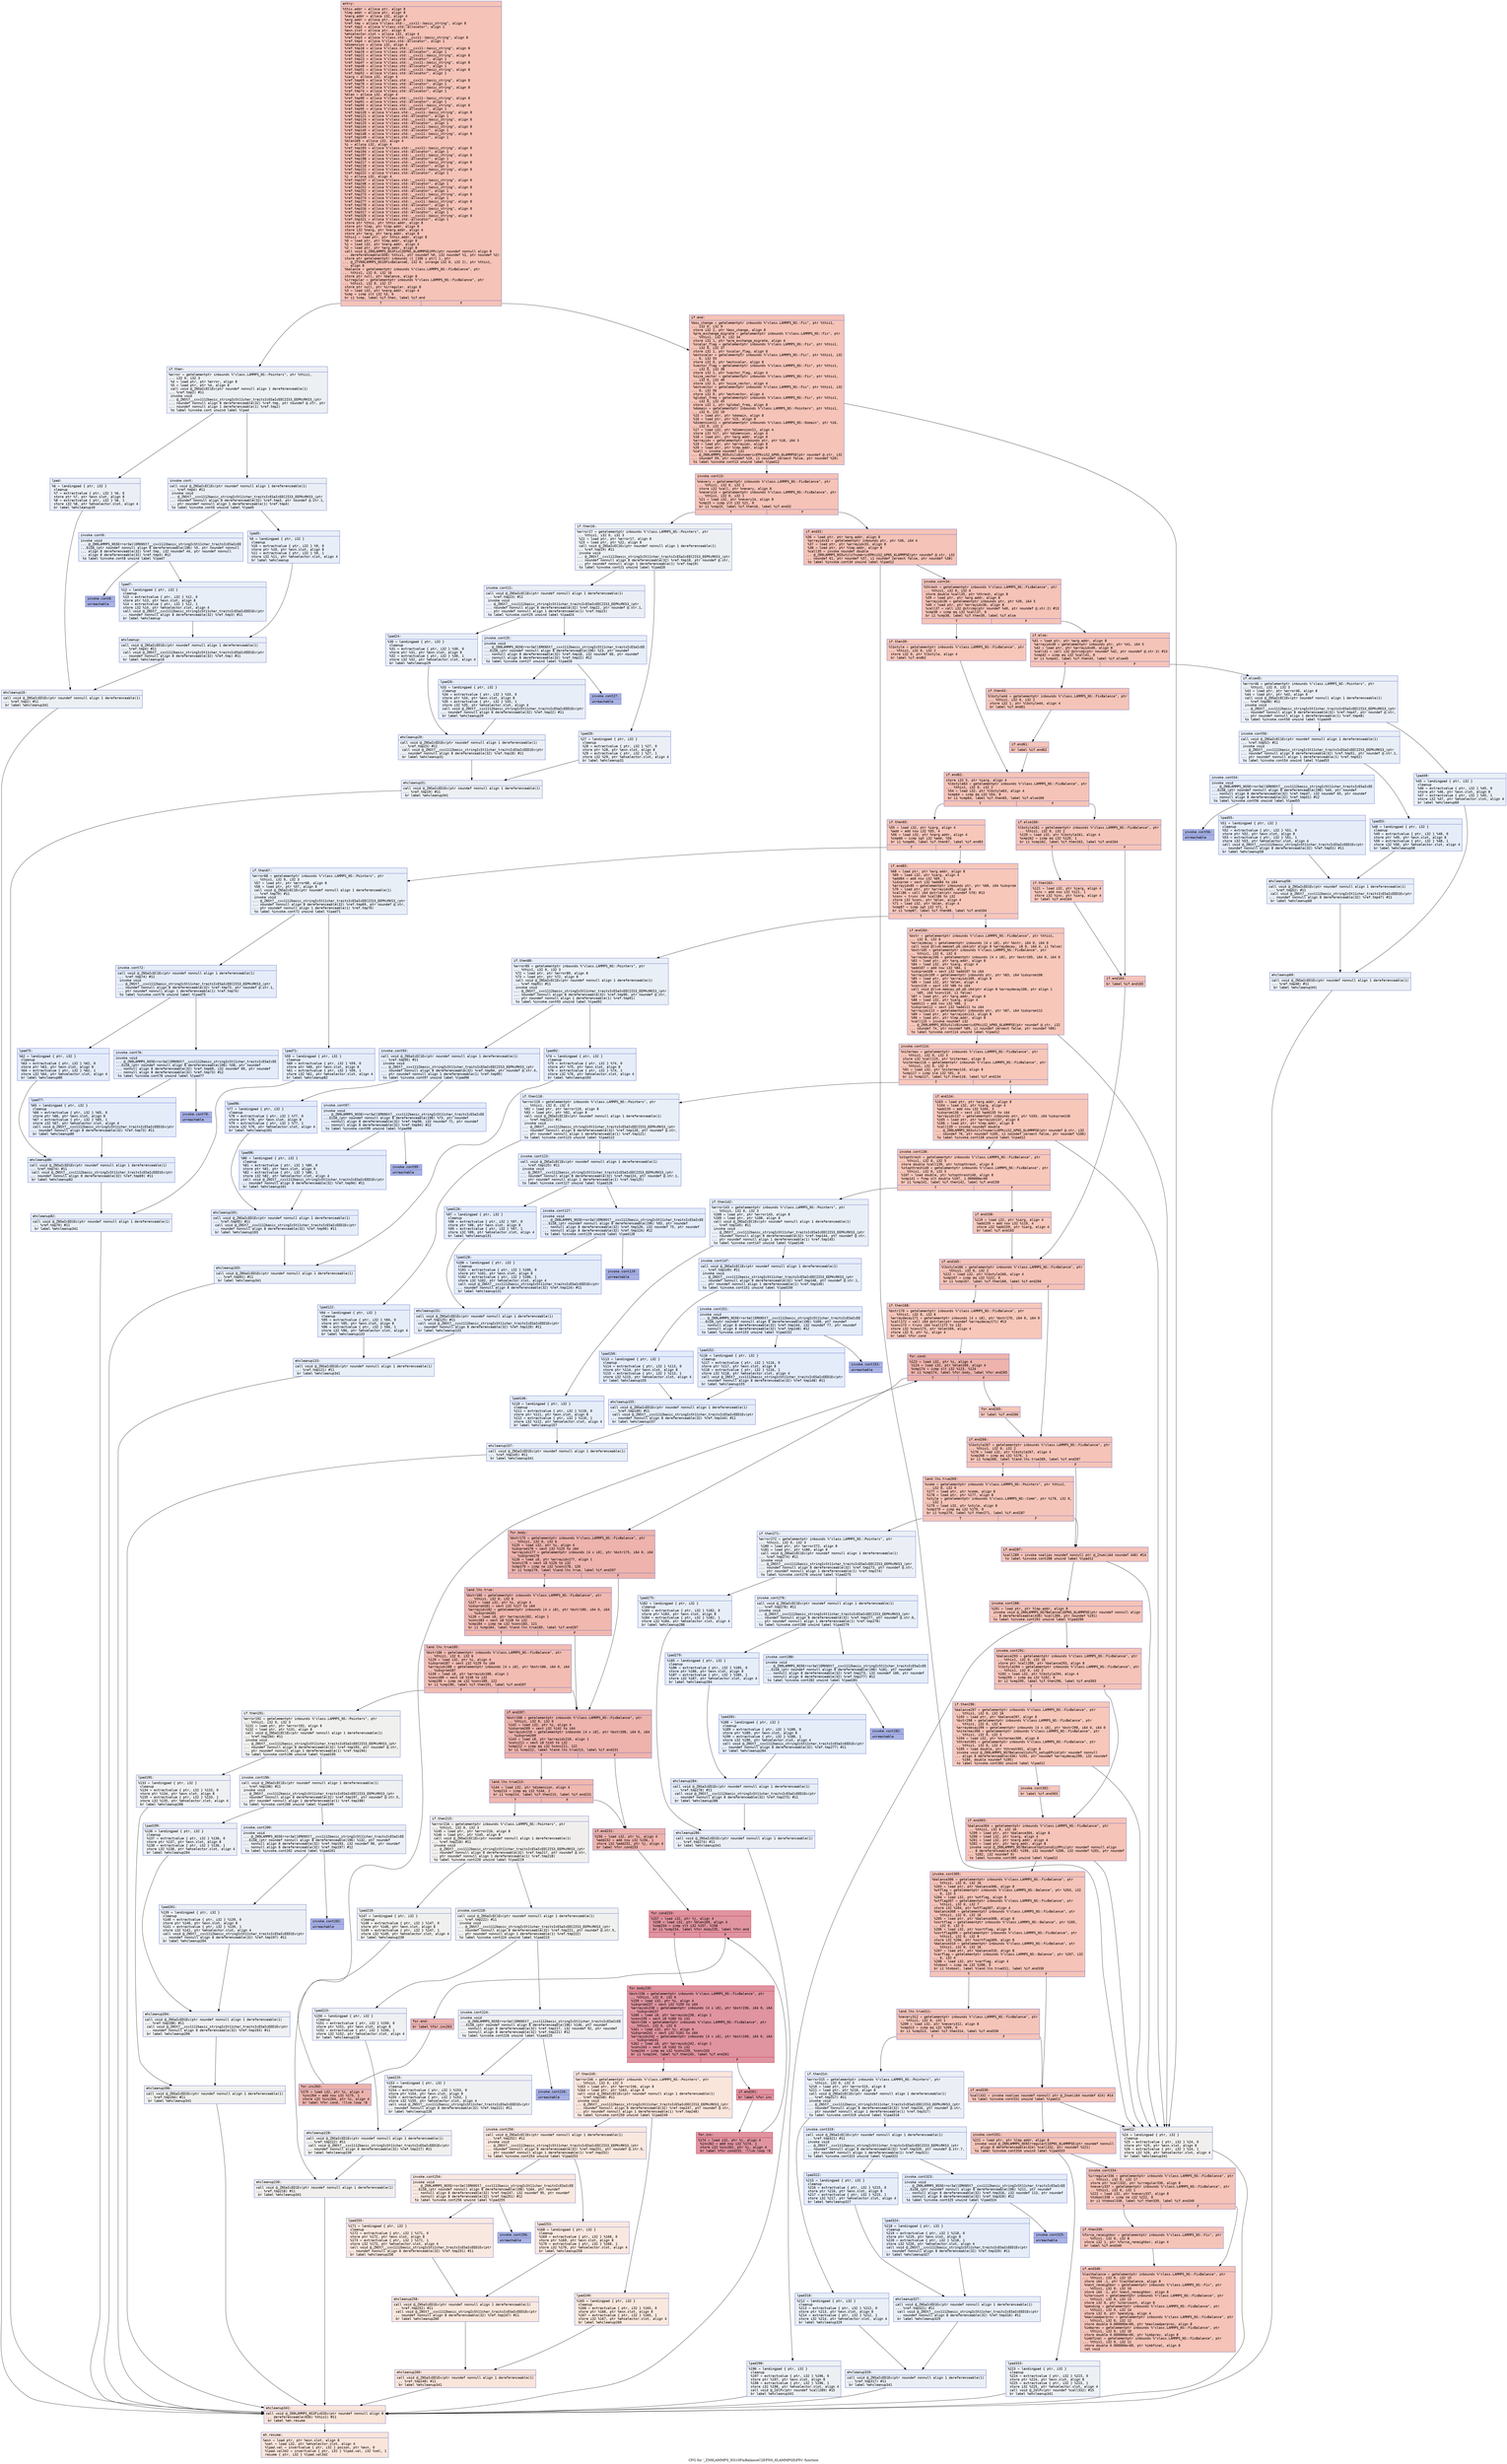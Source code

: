 digraph "CFG for '_ZN9LAMMPS_NS10FixBalanceC2EPNS_6LAMMPSEiPPc' function" {
	label="CFG for '_ZN9LAMMPS_NS10FixBalanceC2EPNS_6LAMMPSEiPPc' function";

	Node0x558dde53e620 [shape=record,color="#3d50c3ff", style=filled, fillcolor="#e8765c70" fontname="Courier",label="{entry:\l|  %this.addr = alloca ptr, align 8\l  %lmp.addr = alloca ptr, align 8\l  %narg.addr = alloca i32, align 4\l  %arg.addr = alloca ptr, align 8\l  %ref.tmp = alloca %\"class.std::__cxx11::basic_string\", align 8\l  %ref.tmp2 = alloca %\"class.std::allocator\", align 1\l  %exn.slot = alloca ptr, align 8\l  %ehselector.slot = alloca i32, align 4\l  %ref.tmp3 = alloca %\"class.std::__cxx11::basic_string\", align 8\l  %ref.tmp4 = alloca %\"class.std::allocator\", align 1\l  %dimension = alloca i32, align 4\l  %ref.tmp18 = alloca %\"class.std::__cxx11::basic_string\", align 8\l  %ref.tmp19 = alloca %\"class.std::allocator\", align 1\l  %ref.tmp22 = alloca %\"class.std::__cxx11::basic_string\", align 8\l  %ref.tmp23 = alloca %\"class.std::allocator\", align 1\l  %ref.tmp47 = alloca %\"class.std::__cxx11::basic_string\", align 8\l  %ref.tmp48 = alloca %\"class.std::allocator\", align 1\l  %ref.tmp51 = alloca %\"class.std::__cxx11::basic_string\", align 8\l  %ref.tmp52 = alloca %\"class.std::allocator\", align 1\l  %iarg = alloca i32, align 4\l  %ref.tmp69 = alloca %\"class.std::__cxx11::basic_string\", align 8\l  %ref.tmp70 = alloca %\"class.std::allocator\", align 1\l  %ref.tmp73 = alloca %\"class.std::__cxx11::basic_string\", align 8\l  %ref.tmp74 = alloca %\"class.std::allocator\", align 1\l  %blen = alloca i32, align 4\l  %ref.tmp90 = alloca %\"class.std::__cxx11::basic_string\", align 8\l  %ref.tmp91 = alloca %\"class.std::allocator\", align 1\l  %ref.tmp94 = alloca %\"class.std::__cxx11::basic_string\", align 8\l  %ref.tmp95 = alloca %\"class.std::allocator\", align 1\l  %ref.tmp120 = alloca %\"class.std::__cxx11::basic_string\", align 8\l  %ref.tmp121 = alloca %\"class.std::allocator\", align 1\l  %ref.tmp124 = alloca %\"class.std::__cxx11::basic_string\", align 8\l  %ref.tmp125 = alloca %\"class.std::allocator\", align 1\l  %ref.tmp144 = alloca %\"class.std::__cxx11::basic_string\", align 8\l  %ref.tmp145 = alloca %\"class.std::allocator\", align 1\l  %ref.tmp148 = alloca %\"class.std::__cxx11::basic_string\", align 8\l  %ref.tmp149 = alloca %\"class.std::allocator\", align 1\l  %blen169 = alloca i32, align 4\l  %i = alloca i32, align 4\l  %ref.tmp193 = alloca %\"class.std::__cxx11::basic_string\", align 8\l  %ref.tmp194 = alloca %\"class.std::allocator\", align 1\l  %ref.tmp197 = alloca %\"class.std::__cxx11::basic_string\", align 8\l  %ref.tmp198 = alloca %\"class.std::allocator\", align 1\l  %ref.tmp217 = alloca %\"class.std::__cxx11::basic_string\", align 8\l  %ref.tmp218 = alloca %\"class.std::allocator\", align 1\l  %ref.tmp221 = alloca %\"class.std::__cxx11::basic_string\", align 8\l  %ref.tmp222 = alloca %\"class.std::allocator\", align 1\l  %j = alloca i32, align 4\l  %ref.tmp247 = alloca %\"class.std::__cxx11::basic_string\", align 8\l  %ref.tmp248 = alloca %\"class.std::allocator\", align 1\l  %ref.tmp251 = alloca %\"class.std::__cxx11::basic_string\", align 8\l  %ref.tmp252 = alloca %\"class.std::allocator\", align 1\l  %ref.tmp273 = alloca %\"class.std::__cxx11::basic_string\", align 8\l  %ref.tmp274 = alloca %\"class.std::allocator\", align 1\l  %ref.tmp277 = alloca %\"class.std::__cxx11::basic_string\", align 8\l  %ref.tmp278 = alloca %\"class.std::allocator\", align 1\l  %ref.tmp316 = alloca %\"class.std::__cxx11::basic_string\", align 8\l  %ref.tmp317 = alloca %\"class.std::allocator\", align 1\l  %ref.tmp320 = alloca %\"class.std::__cxx11::basic_string\", align 8\l  %ref.tmp321 = alloca %\"class.std::allocator\", align 1\l  store ptr %this, ptr %this.addr, align 8\l  store ptr %lmp, ptr %lmp.addr, align 8\l  store i32 %narg, ptr %narg.addr, align 4\l  store ptr %arg, ptr %arg.addr, align 8\l  %this1 = load ptr, ptr %this.addr, align 8\l  %0 = load ptr, ptr %lmp.addr, align 8\l  %1 = load i32, ptr %narg.addr, align 4\l  %2 = load ptr, ptr %arg.addr, align 8\l  call void @_ZN9LAMMPS_NS3FixC2EPNS_6LAMMPSEiPPc(ptr noundef nonnull align 8\l... dereferenceable(656) %this1, ptr noundef %0, i32 noundef %1, ptr noundef %2)\l  store ptr getelementptr inbounds (\{ [106 x ptr] \}, ptr\l... @_ZTVN9LAMMPS_NS10FixBalanceE, i32 0, inrange i32 0, i32 2), ptr %this1,\l... align 8\l  %balance = getelementptr inbounds %\"class.LAMMPS_NS::FixBalance\", ptr\l... %this1, i32 0, i32 16\l  store ptr null, ptr %balance, align 8\l  %irregular = getelementptr inbounds %\"class.LAMMPS_NS::FixBalance\", ptr\l... %this1, i32 0, i32 17\l  store ptr null, ptr %irregular, align 8\l  %3 = load i32, ptr %narg.addr, align 4\l  %cmp = icmp slt i32 %3, 6\l  br i1 %cmp, label %if.then, label %if.end\l|{<s0>T|<s1>F}}"];
	Node0x558dde53e620:s0 -> Node0x558dde543730[tooltip="entry -> if.then\nProbability 0.00%" ];
	Node0x558dde53e620:s1 -> Node0x558dde543800[tooltip="entry -> if.end\nProbability 100.00%" ];
	Node0x558dde543730 [shape=record,color="#3d50c3ff", style=filled, fillcolor="#d6dce470" fontname="Courier",label="{if.then:\l|  %error = getelementptr inbounds %\"class.LAMMPS_NS::Pointers\", ptr %this1,\l... i32 0, i32 3\l  %4 = load ptr, ptr %error, align 8\l  %5 = load ptr, ptr %4, align 8\l  call void @_ZNSaIcEC1Ev(ptr noundef nonnull align 1 dereferenceable(1)\l... %ref.tmp2) #11\l  invoke void\l... @_ZNSt7__cxx1112basic_stringIcSt11char_traitsIcESaIcEEC2IS3_EEPKcRKS3_(ptr\l... noundef nonnull align 8 dereferenceable(32) %ref.tmp, ptr noundef @.str, ptr\l... noundef nonnull align 1 dereferenceable(1) %ref.tmp2)\l          to label %invoke.cont unwind label %lpad\l}"];
	Node0x558dde543730 -> Node0x558dde543e50[tooltip="if.then -> invoke.cont\nProbability 50.00%" ];
	Node0x558dde543730 -> Node0x558dde543f30[tooltip="if.then -> lpad\nProbability 50.00%" ];
	Node0x558dde543e50 [shape=record,color="#3d50c3ff", style=filled, fillcolor="#d1dae970" fontname="Courier",label="{invoke.cont:\l|  call void @_ZNSaIcEC1Ev(ptr noundef nonnull align 1 dereferenceable(1)\l... %ref.tmp4) #11\l  invoke void\l... @_ZNSt7__cxx1112basic_stringIcSt11char_traitsIcESaIcEEC2IS3_EEPKcRKS3_(ptr\l... noundef nonnull align 8 dereferenceable(32) %ref.tmp3, ptr noundef @.str.1,\l... ptr noundef nonnull align 1 dereferenceable(1) %ref.tmp4)\l          to label %invoke.cont6 unwind label %lpad5\l}"];
	Node0x558dde543e50 -> Node0x558dde5442c0[tooltip="invoke.cont -> invoke.cont6\nProbability 50.00%" ];
	Node0x558dde543e50 -> Node0x558dde544310[tooltip="invoke.cont -> lpad5\nProbability 50.00%" ];
	Node0x558dde5442c0 [shape=record,color="#3d50c3ff", style=filled, fillcolor="#cbd8ee70" fontname="Courier",label="{invoke.cont6:\l|  invoke void\l... @_ZN9LAMMPS_NS5Error3allERKNSt7__cxx1112basic_stringIcSt11char_traitsIcESaIcEE\l...EiS8_(ptr noundef nonnull align 8 dereferenceable(196) %5, ptr noundef nonnull\l... align 8 dereferenceable(32) %ref.tmp, i32 noundef 44, ptr noundef nonnull\l... align 8 dereferenceable(32) %ref.tmp3) #12\l          to label %invoke.cont8 unwind label %lpad7\l}"];
	Node0x558dde5442c0 -> Node0x558dde544270[tooltip="invoke.cont6 -> invoke.cont8\nProbability 0.00%" ];
	Node0x558dde5442c0 -> Node0x558dde544570[tooltip="invoke.cont6 -> lpad7\nProbability 100.00%" ];
	Node0x558dde544270 [shape=record,color="#3d50c3ff", style=filled, fillcolor="#3d50c370" fontname="Courier",label="{invoke.cont8:\l|  unreachable\l}"];
	Node0x558dde543f30 [shape=record,color="#3d50c3ff", style=filled, fillcolor="#d1dae970" fontname="Courier",label="{lpad:\l|  %6 = landingpad \{ ptr, i32 \}\l          cleanup\l  %7 = extractvalue \{ ptr, i32 \} %6, 0\l  store ptr %7, ptr %exn.slot, align 8\l  %8 = extractvalue \{ ptr, i32 \} %6, 1\l  store i32 %8, ptr %ehselector.slot, align 4\l  br label %ehcleanup10\l}"];
	Node0x558dde543f30 -> Node0x558dde544c10[tooltip="lpad -> ehcleanup10\nProbability 100.00%" ];
	Node0x558dde544310 [shape=record,color="#3d50c3ff", style=filled, fillcolor="#cbd8ee70" fontname="Courier",label="{lpad5:\l|  %9 = landingpad \{ ptr, i32 \}\l          cleanup\l  %10 = extractvalue \{ ptr, i32 \} %9, 0\l  store ptr %10, ptr %exn.slot, align 8\l  %11 = extractvalue \{ ptr, i32 \} %9, 1\l  store i32 %11, ptr %ehselector.slot, align 4\l  br label %ehcleanup\l}"];
	Node0x558dde544310 -> Node0x558dde540340[tooltip="lpad5 -> ehcleanup\nProbability 100.00%" ];
	Node0x558dde544570 [shape=record,color="#3d50c3ff", style=filled, fillcolor="#cbd8ee70" fontname="Courier",label="{lpad7:\l|  %12 = landingpad \{ ptr, i32 \}\l          cleanup\l  %13 = extractvalue \{ ptr, i32 \} %12, 0\l  store ptr %13, ptr %exn.slot, align 8\l  %14 = extractvalue \{ ptr, i32 \} %12, 1\l  store i32 %14, ptr %ehselector.slot, align 4\l  call void @_ZNSt7__cxx1112basic_stringIcSt11char_traitsIcESaIcEED1Ev(ptr\l... noundef nonnull align 8 dereferenceable(32) %ref.tmp3) #11\l  br label %ehcleanup\l}"];
	Node0x558dde544570 -> Node0x558dde540340[tooltip="lpad7 -> ehcleanup\nProbability 100.00%" ];
	Node0x558dde540340 [shape=record,color="#3d50c3ff", style=filled, fillcolor="#d1dae970" fontname="Courier",label="{ehcleanup:\l|  call void @_ZNSaIcED1Ev(ptr noundef nonnull align 1 dereferenceable(1)\l... %ref.tmp4) #11\l  call void @_ZNSt7__cxx1112basic_stringIcSt11char_traitsIcESaIcEED1Ev(ptr\l... noundef nonnull align 8 dereferenceable(32) %ref.tmp) #11\l  br label %ehcleanup10\l}"];
	Node0x558dde540340 -> Node0x558dde544c10[tooltip="ehcleanup -> ehcleanup10\nProbability 100.00%" ];
	Node0x558dde544c10 [shape=record,color="#3d50c3ff", style=filled, fillcolor="#d6dce470" fontname="Courier",label="{ehcleanup10:\l|  call void @_ZNSaIcED1Ev(ptr noundef nonnull align 1 dereferenceable(1)\l... %ref.tmp2) #11\l  br label %ehcleanup341\l}"];
	Node0x558dde544c10 -> Node0x558dde5461f0[tooltip="ehcleanup10 -> ehcleanup341\nProbability 100.00%" ];
	Node0x558dde543800 [shape=record,color="#3d50c3ff", style=filled, fillcolor="#e8765c70" fontname="Courier",label="{if.end:\l|  %box_change = getelementptr inbounds %\"class.LAMMPS_NS::Fix\", ptr %this1,\l... i32 0, i32 9\l  store i32 2, ptr %box_change, align 8\l  %pre_exchange_migrate = getelementptr inbounds %\"class.LAMMPS_NS::Fix\", ptr\l... %this1, i32 0, i32 34\l  store i32 1, ptr %pre_exchange_migrate, align 4\l  %scalar_flag = getelementptr inbounds %\"class.LAMMPS_NS::Fix\", ptr %this1,\l... i32 0, i32 37\l  store i32 1, ptr %scalar_flag, align 8\l  %extscalar = getelementptr inbounds %\"class.LAMMPS_NS::Fix\", ptr %this1, i32\l... 0, i32 55\l  store i32 0, ptr %extscalar, align 8\l  %vector_flag = getelementptr inbounds %\"class.LAMMPS_NS::Fix\", ptr %this1,\l... i32 0, i32 38\l  store i32 1, ptr %vector_flag, align 4\l  %size_vector = getelementptr inbounds %\"class.LAMMPS_NS::Fix\", ptr %this1,\l... i32 0, i32 40\l  store i32 3, ptr %size_vector, align 4\l  %extvector = getelementptr inbounds %\"class.LAMMPS_NS::Fix\", ptr %this1, i32\l... 0, i32 56\l  store i32 0, ptr %extvector, align 4\l  %global_freq = getelementptr inbounds %\"class.LAMMPS_NS::Fix\", ptr %this1,\l... i32 0, i32 45\l  store i32 1, ptr %global_freq, align 8\l  %domain = getelementptr inbounds %\"class.LAMMPS_NS::Pointers\", ptr %this1,\l... i32 0, i32 10\l  %15 = load ptr, ptr %domain, align 8\l  %16 = load ptr, ptr %15, align 8\l  %dimension11 = getelementptr inbounds %\"class.LAMMPS_NS::Domain\", ptr %16,\l... i32 0, i32 2\l  %17 = load i32, ptr %dimension11, align 4\l  store i32 %17, ptr %dimension, align 4\l  %18 = load ptr, ptr %arg.addr, align 8\l  %arrayidx = getelementptr inbounds ptr, ptr %18, i64 3\l  %19 = load ptr, ptr %arrayidx, align 8\l  %20 = load ptr, ptr %lmp.addr, align 8\l  %call = invoke noundef i32\l... @_ZN9LAMMPS_NS5utils8inumericEPKciS2_bPNS_6LAMMPSE(ptr noundef @.str, i32\l... noundef 59, ptr noundef %19, i1 noundef zeroext false, ptr noundef %20)\l          to label %invoke.cont13 unwind label %lpad12\l}"];
	Node0x558dde543800 -> Node0x558dde547bf0[tooltip="if.end -> invoke.cont13\nProbability 100.00%" ];
	Node0x558dde543800 -> Node0x558dde547c70[tooltip="if.end -> lpad12\nProbability 0.00%" ];
	Node0x558dde547bf0 [shape=record,color="#3d50c3ff", style=filled, fillcolor="#e8765c70" fontname="Courier",label="{invoke.cont13:\l|  %nevery = getelementptr inbounds %\"class.LAMMPS_NS::FixBalance\", ptr\l... %this1, i32 0, i32 1\l  store i32 %call, ptr %nevery, align 8\l  %nevery14 = getelementptr inbounds %\"class.LAMMPS_NS::FixBalance\", ptr\l... %this1, i32 0, i32 1\l  %21 = load i32, ptr %nevery14, align 8\l  %cmp15 = icmp slt i32 %21, 0\l  br i1 %cmp15, label %if.then16, label %if.end32\l|{<s0>T|<s1>F}}"];
	Node0x558dde547bf0:s0 -> Node0x558dde5415c0[tooltip="invoke.cont13 -> if.then16\nProbability 0.00%" ];
	Node0x558dde547bf0:s1 -> Node0x558dde541610[tooltip="invoke.cont13 -> if.end32\nProbability 100.00%" ];
	Node0x558dde5415c0 [shape=record,color="#3d50c3ff", style=filled, fillcolor="#d6dce470" fontname="Courier",label="{if.then16:\l|  %error17 = getelementptr inbounds %\"class.LAMMPS_NS::Pointers\", ptr\l... %this1, i32 0, i32 3\l  %22 = load ptr, ptr %error17, align 8\l  %23 = load ptr, ptr %22, align 8\l  call void @_ZNSaIcEC1Ev(ptr noundef nonnull align 1 dereferenceable(1)\l... %ref.tmp19) #11\l  invoke void\l... @_ZNSt7__cxx1112basic_stringIcSt11char_traitsIcESaIcEEC2IS3_EEPKcRKS3_(ptr\l... noundef nonnull align 8 dereferenceable(32) %ref.tmp18, ptr noundef @.str,\l... ptr noundef nonnull align 1 dereferenceable(1) %ref.tmp19)\l          to label %invoke.cont21 unwind label %lpad20\l}"];
	Node0x558dde5415c0 -> Node0x558dde548ed0[tooltip="if.then16 -> invoke.cont21\nProbability 50.00%" ];
	Node0x558dde5415c0 -> Node0x558dde548f50[tooltip="if.then16 -> lpad20\nProbability 50.00%" ];
	Node0x558dde548ed0 [shape=record,color="#3d50c3ff", style=filled, fillcolor="#d1dae970" fontname="Courier",label="{invoke.cont21:\l|  call void @_ZNSaIcEC1Ev(ptr noundef nonnull align 1 dereferenceable(1)\l... %ref.tmp23) #11\l  invoke void\l... @_ZNSt7__cxx1112basic_stringIcSt11char_traitsIcESaIcEEC2IS3_EEPKcRKS3_(ptr\l... noundef nonnull align 8 dereferenceable(32) %ref.tmp22, ptr noundef @.str.1,\l... ptr noundef nonnull align 1 dereferenceable(1) %ref.tmp23)\l          to label %invoke.cont25 unwind label %lpad24\l}"];
	Node0x558dde548ed0 -> Node0x558dde5491b0[tooltip="invoke.cont21 -> invoke.cont25\nProbability 50.00%" ];
	Node0x558dde548ed0 -> Node0x558dde549200[tooltip="invoke.cont21 -> lpad24\nProbability 50.00%" ];
	Node0x558dde5491b0 [shape=record,color="#3d50c3ff", style=filled, fillcolor="#cbd8ee70" fontname="Courier",label="{invoke.cont25:\l|  invoke void\l... @_ZN9LAMMPS_NS5Error3allERKNSt7__cxx1112basic_stringIcSt11char_traitsIcESaIcEE\l...EiS8_(ptr noundef nonnull align 8 dereferenceable(196) %23, ptr noundef\l... nonnull align 8 dereferenceable(32) %ref.tmp18, i32 noundef 60, ptr noundef\l... nonnull align 8 dereferenceable(32) %ref.tmp22) #12\l          to label %invoke.cont27 unwind label %lpad26\l}"];
	Node0x558dde5491b0 -> Node0x558dde549160[tooltip="invoke.cont25 -> invoke.cont27\nProbability 0.00%" ];
	Node0x558dde5491b0 -> Node0x558dde549400[tooltip="invoke.cont25 -> lpad26\nProbability 100.00%" ];
	Node0x558dde549160 [shape=record,color="#3d50c3ff", style=filled, fillcolor="#3d50c370" fontname="Courier",label="{invoke.cont27:\l|  unreachable\l}"];
	Node0x558dde547c70 [shape=record,color="#3d50c3ff", style=filled, fillcolor="#e0dbd870" fontname="Courier",label="{lpad12:\l|  %24 = landingpad \{ ptr, i32 \}\l          cleanup\l  %25 = extractvalue \{ ptr, i32 \} %24, 0\l  store ptr %25, ptr %exn.slot, align 8\l  %26 = extractvalue \{ ptr, i32 \} %24, 1\l  store i32 %26, ptr %ehselector.slot, align 4\l  br label %ehcleanup341\l}"];
	Node0x558dde547c70 -> Node0x558dde5461f0[tooltip="lpad12 -> ehcleanup341\nProbability 100.00%" ];
	Node0x558dde548f50 [shape=record,color="#3d50c3ff", style=filled, fillcolor="#d1dae970" fontname="Courier",label="{lpad20:\l|  %27 = landingpad \{ ptr, i32 \}\l          cleanup\l  %28 = extractvalue \{ ptr, i32 \} %27, 0\l  store ptr %28, ptr %exn.slot, align 8\l  %29 = extractvalue \{ ptr, i32 \} %27, 1\l  store i32 %29, ptr %ehselector.slot, align 4\l  br label %ehcleanup31\l}"];
	Node0x558dde548f50 -> Node0x558dde549c90[tooltip="lpad20 -> ehcleanup31\nProbability 100.00%" ];
	Node0x558dde549200 [shape=record,color="#3d50c3ff", style=filled, fillcolor="#cbd8ee70" fontname="Courier",label="{lpad24:\l|  %30 = landingpad \{ ptr, i32 \}\l          cleanup\l  %31 = extractvalue \{ ptr, i32 \} %30, 0\l  store ptr %31, ptr %exn.slot, align 8\l  %32 = extractvalue \{ ptr, i32 \} %30, 1\l  store i32 %32, ptr %ehselector.slot, align 4\l  br label %ehcleanup29\l}"];
	Node0x558dde549200 -> Node0x558dde54a000[tooltip="lpad24 -> ehcleanup29\nProbability 100.00%" ];
	Node0x558dde549400 [shape=record,color="#3d50c3ff", style=filled, fillcolor="#cbd8ee70" fontname="Courier",label="{lpad26:\l|  %33 = landingpad \{ ptr, i32 \}\l          cleanup\l  %34 = extractvalue \{ ptr, i32 \} %33, 0\l  store ptr %34, ptr %exn.slot, align 8\l  %35 = extractvalue \{ ptr, i32 \} %33, 1\l  store i32 %35, ptr %ehselector.slot, align 4\l  call void @_ZNSt7__cxx1112basic_stringIcSt11char_traitsIcESaIcEED1Ev(ptr\l... noundef nonnull align 8 dereferenceable(32) %ref.tmp22) #11\l  br label %ehcleanup29\l}"];
	Node0x558dde549400 -> Node0x558dde54a000[tooltip="lpad26 -> ehcleanup29\nProbability 100.00%" ];
	Node0x558dde54a000 [shape=record,color="#3d50c3ff", style=filled, fillcolor="#d1dae970" fontname="Courier",label="{ehcleanup29:\l|  call void @_ZNSaIcED1Ev(ptr noundef nonnull align 1 dereferenceable(1)\l... %ref.tmp23) #11\l  call void @_ZNSt7__cxx1112basic_stringIcSt11char_traitsIcESaIcEED1Ev(ptr\l... noundef nonnull align 8 dereferenceable(32) %ref.tmp18) #11\l  br label %ehcleanup31\l}"];
	Node0x558dde54a000 -> Node0x558dde549c90[tooltip="ehcleanup29 -> ehcleanup31\nProbability 100.00%" ];
	Node0x558dde549c90 [shape=record,color="#3d50c3ff", style=filled, fillcolor="#d6dce470" fontname="Courier",label="{ehcleanup31:\l|  call void @_ZNSaIcED1Ev(ptr noundef nonnull align 1 dereferenceable(1)\l... %ref.tmp19) #11\l  br label %ehcleanup341\l}"];
	Node0x558dde549c90 -> Node0x558dde5461f0[tooltip="ehcleanup31 -> ehcleanup341\nProbability 100.00%" ];
	Node0x558dde541610 [shape=record,color="#3d50c3ff", style=filled, fillcolor="#e8765c70" fontname="Courier",label="{if.end32:\l|  %36 = load ptr, ptr %arg.addr, align 8\l  %arrayidx33 = getelementptr inbounds ptr, ptr %36, i64 4\l  %37 = load ptr, ptr %arrayidx33, align 8\l  %38 = load ptr, ptr %lmp.addr, align 8\l  %call35 = invoke noundef double\l... @_ZN9LAMMPS_NS5utils7numericEPKciS2_bPNS_6LAMMPSE(ptr noundef @.str, i32\l... noundef 61, ptr noundef %37, i1 noundef zeroext false, ptr noundef %38)\l          to label %invoke.cont34 unwind label %lpad12\l}"];
	Node0x558dde541610 -> Node0x558dde54aba0[tooltip="if.end32 -> invoke.cont34\nProbability 100.00%" ];
	Node0x558dde541610 -> Node0x558dde547c70[tooltip="if.end32 -> lpad12\nProbability 0.00%" ];
	Node0x558dde54aba0 [shape=record,color="#3d50c3ff", style=filled, fillcolor="#e8765c70" fontname="Courier",label="{invoke.cont34:\l|  %thresh = getelementptr inbounds %\"class.LAMMPS_NS::FixBalance\", ptr\l... %this1, i32 0, i32 4\l  store double %call35, ptr %thresh, align 8\l  %39 = load ptr, ptr %arg.addr, align 8\l  %arrayidx36 = getelementptr inbounds ptr, ptr %39, i64 5\l  %40 = load ptr, ptr %arrayidx36, align 8\l  %call37 = call i32 @strcmp(ptr noundef %40, ptr noundef @.str.2) #13\l  %cmp38 = icmp eq i32 %call37, 0\l  br i1 %cmp38, label %if.then39, label %if.else\l|{<s0>T|<s1>F}}"];
	Node0x558dde54aba0:s0 -> Node0x558dde54b4c0[tooltip="invoke.cont34 -> if.then39\nProbability 37.50%" ];
	Node0x558dde54aba0:s1 -> Node0x558dde54b540[tooltip="invoke.cont34 -> if.else\nProbability 62.50%" ];
	Node0x558dde54b4c0 [shape=record,color="#3d50c3ff", style=filled, fillcolor="#ec7f6370" fontname="Courier",label="{if.then39:\l|  %lbstyle = getelementptr inbounds %\"class.LAMMPS_NS::FixBalance\", ptr\l... %this1, i32 0, i32 2\l  store i32 0, ptr %lbstyle, align 4\l  br label %if.end62\l}"];
	Node0x558dde54b4c0 -> Node0x558dde54b7e0[tooltip="if.then39 -> if.end62\nProbability 100.00%" ];
	Node0x558dde54b540 [shape=record,color="#3d50c3ff", style=filled, fillcolor="#e97a5f70" fontname="Courier",label="{if.else:\l|  %41 = load ptr, ptr %arg.addr, align 8\l  %arrayidx40 = getelementptr inbounds ptr, ptr %41, i64 5\l  %42 = load ptr, ptr %arrayidx40, align 8\l  %call41 = call i32 @strcmp(ptr noundef %42, ptr noundef @.str.3) #13\l  %cmp42 = icmp eq i32 %call41, 0\l  br i1 %cmp42, label %if.then43, label %if.else45\l|{<s0>T|<s1>F}}"];
	Node0x558dde54b540:s0 -> Node0x558dde54bca0[tooltip="if.else -> if.then43\nProbability 100.00%" ];
	Node0x558dde54b540:s1 -> Node0x558dde54bd20[tooltip="if.else -> if.else45\nProbability 0.00%" ];
	Node0x558dde54bca0 [shape=record,color="#3d50c3ff", style=filled, fillcolor="#e97a5f70" fontname="Courier",label="{if.then43:\l|  %lbstyle44 = getelementptr inbounds %\"class.LAMMPS_NS::FixBalance\", ptr\l... %this1, i32 0, i32 2\l  store i32 1, ptr %lbstyle44, align 4\l  br label %if.end61\l}"];
	Node0x558dde54bca0 -> Node0x558dde54c040[tooltip="if.then43 -> if.end61\nProbability 100.00%" ];
	Node0x558dde54bd20 [shape=record,color="#3d50c3ff", style=filled, fillcolor="#d1dae970" fontname="Courier",label="{if.else45:\l|  %error46 = getelementptr inbounds %\"class.LAMMPS_NS::Pointers\", ptr\l... %this1, i32 0, i32 3\l  %43 = load ptr, ptr %error46, align 8\l  %44 = load ptr, ptr %43, align 8\l  call void @_ZNSaIcEC1Ev(ptr noundef nonnull align 1 dereferenceable(1)\l... %ref.tmp48) #11\l  invoke void\l... @_ZNSt7__cxx1112basic_stringIcSt11char_traitsIcESaIcEEC2IS3_EEPKcRKS3_(ptr\l... noundef nonnull align 8 dereferenceable(32) %ref.tmp47, ptr noundef @.str,\l... ptr noundef nonnull align 1 dereferenceable(1) %ref.tmp48)\l          to label %invoke.cont50 unwind label %lpad49\l}"];
	Node0x558dde54bd20 -> Node0x558dde54c490[tooltip="if.else45 -> invoke.cont50\nProbability 50.00%" ];
	Node0x558dde54bd20 -> Node0x558dde54c510[tooltip="if.else45 -> lpad49\nProbability 50.00%" ];
	Node0x558dde54c490 [shape=record,color="#3d50c3ff", style=filled, fillcolor="#cedaeb70" fontname="Courier",label="{invoke.cont50:\l|  call void @_ZNSaIcEC1Ev(ptr noundef nonnull align 1 dereferenceable(1)\l... %ref.tmp52) #11\l  invoke void\l... @_ZNSt7__cxx1112basic_stringIcSt11char_traitsIcESaIcEEC2IS3_EEPKcRKS3_(ptr\l... noundef nonnull align 8 dereferenceable(32) %ref.tmp51, ptr noundef @.str.1,\l... ptr noundef nonnull align 1 dereferenceable(1) %ref.tmp52)\l          to label %invoke.cont54 unwind label %lpad53\l}"];
	Node0x558dde54c490 -> Node0x558dde54c890[tooltip="invoke.cont50 -> invoke.cont54\nProbability 50.00%" ];
	Node0x558dde54c490 -> Node0x558dde54c8e0[tooltip="invoke.cont50 -> lpad53\nProbability 50.00%" ];
	Node0x558dde54c890 [shape=record,color="#3d50c3ff", style=filled, fillcolor="#c7d7f070" fontname="Courier",label="{invoke.cont54:\l|  invoke void\l... @_ZN9LAMMPS_NS5Error3allERKNSt7__cxx1112basic_stringIcSt11char_traitsIcESaIcEE\l...EiS8_(ptr noundef nonnull align 8 dereferenceable(196) %44, ptr noundef\l... nonnull align 8 dereferenceable(32) %ref.tmp47, i32 noundef 65, ptr noundef\l... nonnull align 8 dereferenceable(32) %ref.tmp51) #12\l          to label %invoke.cont56 unwind label %lpad55\l}"];
	Node0x558dde54c890 -> Node0x558dde54c840[tooltip="invoke.cont54 -> invoke.cont56\nProbability 0.00%" ];
	Node0x558dde54c890 -> Node0x558dde54cc00[tooltip="invoke.cont54 -> lpad55\nProbability 100.00%" ];
	Node0x558dde54c840 [shape=record,color="#3d50c3ff", style=filled, fillcolor="#3d50c370" fontname="Courier",label="{invoke.cont56:\l|  unreachable\l}"];
	Node0x558dde54c510 [shape=record,color="#3d50c3ff", style=filled, fillcolor="#cedaeb70" fontname="Courier",label="{lpad49:\l|  %45 = landingpad \{ ptr, i32 \}\l          cleanup\l  %46 = extractvalue \{ ptr, i32 \} %45, 0\l  store ptr %46, ptr %exn.slot, align 8\l  %47 = extractvalue \{ ptr, i32 \} %45, 1\l  store i32 %47, ptr %ehselector.slot, align 4\l  br label %ehcleanup60\l}"];
	Node0x558dde54c510 -> Node0x558dde54d9d0[tooltip="lpad49 -> ehcleanup60\nProbability 100.00%" ];
	Node0x558dde54c8e0 [shape=record,color="#3d50c3ff", style=filled, fillcolor="#c7d7f070" fontname="Courier",label="{lpad53:\l|  %48 = landingpad \{ ptr, i32 \}\l          cleanup\l  %49 = extractvalue \{ ptr, i32 \} %48, 0\l  store ptr %49, ptr %exn.slot, align 8\l  %50 = extractvalue \{ ptr, i32 \} %48, 1\l  store i32 %50, ptr %ehselector.slot, align 4\l  br label %ehcleanup58\l}"];
	Node0x558dde54c8e0 -> Node0x558dde54dd20[tooltip="lpad53 -> ehcleanup58\nProbability 100.00%" ];
	Node0x558dde54cc00 [shape=record,color="#3d50c3ff", style=filled, fillcolor="#c7d7f070" fontname="Courier",label="{lpad55:\l|  %51 = landingpad \{ ptr, i32 \}\l          cleanup\l  %52 = extractvalue \{ ptr, i32 \} %51, 0\l  store ptr %52, ptr %exn.slot, align 8\l  %53 = extractvalue \{ ptr, i32 \} %51, 1\l  store i32 %53, ptr %ehselector.slot, align 4\l  call void @_ZNSt7__cxx1112basic_stringIcSt11char_traitsIcESaIcEED1Ev(ptr\l... noundef nonnull align 8 dereferenceable(32) %ref.tmp51) #11\l  br label %ehcleanup58\l}"];
	Node0x558dde54cc00 -> Node0x558dde54dd20[tooltip="lpad55 -> ehcleanup58\nProbability 100.00%" ];
	Node0x558dde54dd20 [shape=record,color="#3d50c3ff", style=filled, fillcolor="#cedaeb70" fontname="Courier",label="{ehcleanup58:\l|  call void @_ZNSaIcED1Ev(ptr noundef nonnull align 1 dereferenceable(1)\l... %ref.tmp52) #11\l  call void @_ZNSt7__cxx1112basic_stringIcSt11char_traitsIcESaIcEED1Ev(ptr\l... noundef nonnull align 8 dereferenceable(32) %ref.tmp47) #11\l  br label %ehcleanup60\l}"];
	Node0x558dde54dd20 -> Node0x558dde54d9d0[tooltip="ehcleanup58 -> ehcleanup60\nProbability 100.00%" ];
	Node0x558dde54d9d0 [shape=record,color="#3d50c3ff", style=filled, fillcolor="#d1dae970" fontname="Courier",label="{ehcleanup60:\l|  call void @_ZNSaIcED1Ev(ptr noundef nonnull align 1 dereferenceable(1)\l... %ref.tmp48) #11\l  br label %ehcleanup341\l}"];
	Node0x558dde54d9d0 -> Node0x558dde5461f0[tooltip="ehcleanup60 -> ehcleanup341\nProbability 100.00%" ];
	Node0x558dde54c040 [shape=record,color="#3d50c3ff", style=filled, fillcolor="#e97a5f70" fontname="Courier",label="{if.end61:\l|  br label %if.end62\l}"];
	Node0x558dde54c040 -> Node0x558dde54b7e0[tooltip="if.end61 -> if.end62\nProbability 100.00%" ];
	Node0x558dde54b7e0 [shape=record,color="#3d50c3ff", style=filled, fillcolor="#e8765c70" fontname="Courier",label="{if.end62:\l|  store i32 5, ptr %iarg, align 4\l  %lbstyle63 = getelementptr inbounds %\"class.LAMMPS_NS::FixBalance\", ptr\l... %this1, i32 0, i32 2\l  %54 = load i32, ptr %lbstyle63, align 4\l  %cmp64 = icmp eq i32 %54, 0\l  br i1 %cmp64, label %if.then65, label %if.else160\l|{<s0>T|<s1>F}}"];
	Node0x558dde54b7e0:s0 -> Node0x558dde54e950[tooltip="if.end62 -> if.then65\nProbability 37.50%" ];
	Node0x558dde54b7e0:s1 -> Node0x558dde54e9d0[tooltip="if.end62 -> if.else160\nProbability 62.50%" ];
	Node0x558dde54e950 [shape=record,color="#3d50c3ff", style=filled, fillcolor="#ec7f6370" fontname="Courier",label="{if.then65:\l|  %55 = load i32, ptr %iarg, align 4\l  %add = add nsw i32 %55, 4\l  %56 = load i32, ptr %narg.addr, align 4\l  %cmp66 = icmp sgt i32 %add, %56\l  br i1 %cmp66, label %if.then67, label %if.end83\l|{<s0>T|<s1>F}}"];
	Node0x558dde54e950:s0 -> Node0x558dde54ed60[tooltip="if.then65 -> if.then67\nProbability 0.00%" ];
	Node0x558dde54e950:s1 -> Node0x558dde54ede0[tooltip="if.then65 -> if.end83\nProbability 100.00%" ];
	Node0x558dde54ed60 [shape=record,color="#3d50c3ff", style=filled, fillcolor="#cedaeb70" fontname="Courier",label="{if.then67:\l|  %error68 = getelementptr inbounds %\"class.LAMMPS_NS::Pointers\", ptr\l... %this1, i32 0, i32 3\l  %57 = load ptr, ptr %error68, align 8\l  %58 = load ptr, ptr %57, align 8\l  call void @_ZNSaIcEC1Ev(ptr noundef nonnull align 1 dereferenceable(1)\l... %ref.tmp70) #11\l  invoke void\l... @_ZNSt7__cxx1112basic_stringIcSt11char_traitsIcESaIcEEC2IS3_EEPKcRKS3_(ptr\l... noundef nonnull align 8 dereferenceable(32) %ref.tmp69, ptr noundef @.str,\l... ptr noundef nonnull align 1 dereferenceable(1) %ref.tmp70)\l          to label %invoke.cont72 unwind label %lpad71\l}"];
	Node0x558dde54ed60 -> Node0x558dde54f270[tooltip="if.then67 -> invoke.cont72\nProbability 50.00%" ];
	Node0x558dde54ed60 -> Node0x558dde54f2f0[tooltip="if.then67 -> lpad71\nProbability 50.00%" ];
	Node0x558dde54f270 [shape=record,color="#3d50c3ff", style=filled, fillcolor="#c7d7f070" fontname="Courier",label="{invoke.cont72:\l|  call void @_ZNSaIcEC1Ev(ptr noundef nonnull align 1 dereferenceable(1)\l... %ref.tmp74) #11\l  invoke void\l... @_ZNSt7__cxx1112basic_stringIcSt11char_traitsIcESaIcEEC2IS3_EEPKcRKS3_(ptr\l... noundef nonnull align 8 dereferenceable(32) %ref.tmp73, ptr noundef @.str.1,\l... ptr noundef nonnull align 1 dereferenceable(1) %ref.tmp74)\l          to label %invoke.cont76 unwind label %lpad75\l}"];
	Node0x558dde54f270 -> Node0x558dde54f610[tooltip="invoke.cont72 -> invoke.cont76\nProbability 50.00%" ];
	Node0x558dde54f270 -> Node0x558dde54f660[tooltip="invoke.cont72 -> lpad75\nProbability 50.00%" ];
	Node0x558dde54f610 [shape=record,color="#3d50c3ff", style=filled, fillcolor="#c1d4f470" fontname="Courier",label="{invoke.cont76:\l|  invoke void\l... @_ZN9LAMMPS_NS5Error3allERKNSt7__cxx1112basic_stringIcSt11char_traitsIcESaIcEE\l...EiS8_(ptr noundef nonnull align 8 dereferenceable(196) %58, ptr noundef\l... nonnull align 8 dereferenceable(32) %ref.tmp69, i32 noundef 69, ptr noundef\l... nonnull align 8 dereferenceable(32) %ref.tmp73) #12\l          to label %invoke.cont78 unwind label %lpad77\l}"];
	Node0x558dde54f610 -> Node0x558dde54f5c0[tooltip="invoke.cont76 -> invoke.cont78\nProbability 0.00%" ];
	Node0x558dde54f610 -> Node0x558dde54f920[tooltip="invoke.cont76 -> lpad77\nProbability 100.00%" ];
	Node0x558dde54f5c0 [shape=record,color="#3d50c3ff", style=filled, fillcolor="#3d50c370" fontname="Courier",label="{invoke.cont78:\l|  unreachable\l}"];
	Node0x558dde54f2f0 [shape=record,color="#3d50c3ff", style=filled, fillcolor="#c7d7f070" fontname="Courier",label="{lpad71:\l|  %59 = landingpad \{ ptr, i32 \}\l          cleanup\l  %60 = extractvalue \{ ptr, i32 \} %59, 0\l  store ptr %60, ptr %exn.slot, align 8\l  %61 = extractvalue \{ ptr, i32 \} %59, 1\l  store i32 %61, ptr %ehselector.slot, align 4\l  br label %ehcleanup82\l}"];
	Node0x558dde54f2f0 -> Node0x558dde54fee0[tooltip="lpad71 -> ehcleanup82\nProbability 100.00%" ];
	Node0x558dde54f660 [shape=record,color="#3d50c3ff", style=filled, fillcolor="#c1d4f470" fontname="Courier",label="{lpad75:\l|  %62 = landingpad \{ ptr, i32 \}\l          cleanup\l  %63 = extractvalue \{ ptr, i32 \} %62, 0\l  store ptr %63, ptr %exn.slot, align 8\l  %64 = extractvalue \{ ptr, i32 \} %62, 1\l  store i32 %64, ptr %ehselector.slot, align 4\l  br label %ehcleanup80\l}"];
	Node0x558dde54f660 -> Node0x558dde550230[tooltip="lpad75 -> ehcleanup80\nProbability 100.00%" ];
	Node0x558dde54f920 [shape=record,color="#3d50c3ff", style=filled, fillcolor="#c1d4f470" fontname="Courier",label="{lpad77:\l|  %65 = landingpad \{ ptr, i32 \}\l          cleanup\l  %66 = extractvalue \{ ptr, i32 \} %65, 0\l  store ptr %66, ptr %exn.slot, align 8\l  %67 = extractvalue \{ ptr, i32 \} %65, 1\l  store i32 %67, ptr %ehselector.slot, align 4\l  call void @_ZNSt7__cxx1112basic_stringIcSt11char_traitsIcESaIcEED1Ev(ptr\l... noundef nonnull align 8 dereferenceable(32) %ref.tmp73) #11\l  br label %ehcleanup80\l}"];
	Node0x558dde54f920 -> Node0x558dde550230[tooltip="lpad77 -> ehcleanup80\nProbability 100.00%" ];
	Node0x558dde550230 [shape=record,color="#3d50c3ff", style=filled, fillcolor="#c7d7f070" fontname="Courier",label="{ehcleanup80:\l|  call void @_ZNSaIcED1Ev(ptr noundef nonnull align 1 dereferenceable(1)\l... %ref.tmp74) #11\l  call void @_ZNSt7__cxx1112basic_stringIcSt11char_traitsIcESaIcEED1Ev(ptr\l... noundef nonnull align 8 dereferenceable(32) %ref.tmp69) #11\l  br label %ehcleanup82\l}"];
	Node0x558dde550230 -> Node0x558dde54fee0[tooltip="ehcleanup80 -> ehcleanup82\nProbability 100.00%" ];
	Node0x558dde54fee0 [shape=record,color="#3d50c3ff", style=filled, fillcolor="#cedaeb70" fontname="Courier",label="{ehcleanup82:\l|  call void @_ZNSaIcED1Ev(ptr noundef nonnull align 1 dereferenceable(1)\l... %ref.tmp70) #11\l  br label %ehcleanup341\l}"];
	Node0x558dde54fee0 -> Node0x558dde5461f0[tooltip="ehcleanup82 -> ehcleanup341\nProbability 100.00%" ];
	Node0x558dde54ede0 [shape=record,color="#3d50c3ff", style=filled, fillcolor="#ec7f6370" fontname="Courier",label="{if.end83:\l|  %68 = load ptr, ptr %arg.addr, align 8\l  %69 = load i32, ptr %iarg, align 4\l  %add84 = add nsw i32 %69, 1\l  %idxprom = sext i32 %add84 to i64\l  %arrayidx85 = getelementptr inbounds ptr, ptr %68, i64 %idxprom\l  %70 = load ptr, ptr %arrayidx85, align 8\l  %call86 = call i64 @strlen(ptr noundef %70) #13\l  %conv = trunc i64 %call86 to i32\l  store i32 %conv, ptr %blen, align 4\l  %71 = load i32, ptr %blen, align 4\l  %cmp87 = icmp sgt i32 %71, 3\l  br i1 %cmp87, label %if.then88, label %if.end104\l|{<s0>T|<s1>F}}"];
	Node0x558dde54ede0:s0 -> Node0x558dde5512a0[tooltip="if.end83 -> if.then88\nProbability 0.00%" ];
	Node0x558dde54ede0:s1 -> Node0x558dde551320[tooltip="if.end83 -> if.end104\nProbability 100.00%" ];
	Node0x558dde5512a0 [shape=record,color="#3d50c3ff", style=filled, fillcolor="#cedaeb70" fontname="Courier",label="{if.then88:\l|  %error89 = getelementptr inbounds %\"class.LAMMPS_NS::Pointers\", ptr\l... %this1, i32 0, i32 3\l  %72 = load ptr, ptr %error89, align 8\l  %73 = load ptr, ptr %72, align 8\l  call void @_ZNSaIcEC1Ev(ptr noundef nonnull align 1 dereferenceable(1)\l... %ref.tmp91) #11\l  invoke void\l... @_ZNSt7__cxx1112basic_stringIcSt11char_traitsIcESaIcEEC2IS3_EEPKcRKS3_(ptr\l... noundef nonnull align 8 dereferenceable(32) %ref.tmp90, ptr noundef @.str,\l... ptr noundef nonnull align 1 dereferenceable(1) %ref.tmp91)\l          to label %invoke.cont93 unwind label %lpad92\l}"];
	Node0x558dde5512a0 -> Node0x558dde5517b0[tooltip="if.then88 -> invoke.cont93\nProbability 50.00%" ];
	Node0x558dde5512a0 -> Node0x558dde551830[tooltip="if.then88 -> lpad92\nProbability 50.00%" ];
	Node0x558dde5517b0 [shape=record,color="#3d50c3ff", style=filled, fillcolor="#c7d7f070" fontname="Courier",label="{invoke.cont93:\l|  call void @_ZNSaIcEC1Ev(ptr noundef nonnull align 1 dereferenceable(1)\l... %ref.tmp95) #11\l  invoke void\l... @_ZNSt7__cxx1112basic_stringIcSt11char_traitsIcESaIcEEC2IS3_EEPKcRKS3_(ptr\l... noundef nonnull align 8 dereferenceable(32) %ref.tmp94, ptr noundef @.str.4,\l... ptr noundef nonnull align 1 dereferenceable(1) %ref.tmp95)\l          to label %invoke.cont97 unwind label %lpad96\l}"];
	Node0x558dde5517b0 -> Node0x558dde551b50[tooltip="invoke.cont93 -> invoke.cont97\nProbability 50.00%" ];
	Node0x558dde5517b0 -> Node0x558dde551ba0[tooltip="invoke.cont93 -> lpad96\nProbability 50.00%" ];
	Node0x558dde551b50 [shape=record,color="#3d50c3ff", style=filled, fillcolor="#c1d4f470" fontname="Courier",label="{invoke.cont97:\l|  invoke void\l... @_ZN9LAMMPS_NS5Error3allERKNSt7__cxx1112basic_stringIcSt11char_traitsIcESaIcEE\l...EiS8_(ptr noundef nonnull align 8 dereferenceable(196) %73, ptr noundef\l... nonnull align 8 dereferenceable(32) %ref.tmp90, i32 noundef 71, ptr noundef\l... nonnull align 8 dereferenceable(32) %ref.tmp94) #12\l          to label %invoke.cont99 unwind label %lpad98\l}"];
	Node0x558dde551b50 -> Node0x558dde551b00[tooltip="invoke.cont97 -> invoke.cont99\nProbability 0.00%" ];
	Node0x558dde551b50 -> Node0x558dde551ec0[tooltip="invoke.cont97 -> lpad98\nProbability 100.00%" ];
	Node0x558dde551b00 [shape=record,color="#3d50c3ff", style=filled, fillcolor="#3d50c370" fontname="Courier",label="{invoke.cont99:\l|  unreachable\l}"];
	Node0x558dde551830 [shape=record,color="#3d50c3ff", style=filled, fillcolor="#c7d7f070" fontname="Courier",label="{lpad92:\l|  %74 = landingpad \{ ptr, i32 \}\l          cleanup\l  %75 = extractvalue \{ ptr, i32 \} %74, 0\l  store ptr %75, ptr %exn.slot, align 8\l  %76 = extractvalue \{ ptr, i32 \} %74, 1\l  store i32 %76, ptr %ehselector.slot, align 4\l  br label %ehcleanup103\l}"];
	Node0x558dde551830 -> Node0x558dde552480[tooltip="lpad92 -> ehcleanup103\nProbability 100.00%" ];
	Node0x558dde551ba0 [shape=record,color="#3d50c3ff", style=filled, fillcolor="#c1d4f470" fontname="Courier",label="{lpad96:\l|  %77 = landingpad \{ ptr, i32 \}\l          cleanup\l  %78 = extractvalue \{ ptr, i32 \} %77, 0\l  store ptr %78, ptr %exn.slot, align 8\l  %79 = extractvalue \{ ptr, i32 \} %77, 1\l  store i32 %79, ptr %ehselector.slot, align 4\l  br label %ehcleanup101\l}"];
	Node0x558dde551ba0 -> Node0x558dde5527d0[tooltip="lpad96 -> ehcleanup101\nProbability 100.00%" ];
	Node0x558dde551ec0 [shape=record,color="#3d50c3ff", style=filled, fillcolor="#c1d4f470" fontname="Courier",label="{lpad98:\l|  %80 = landingpad \{ ptr, i32 \}\l          cleanup\l  %81 = extractvalue \{ ptr, i32 \} %80, 0\l  store ptr %81, ptr %exn.slot, align 8\l  %82 = extractvalue \{ ptr, i32 \} %80, 1\l  store i32 %82, ptr %ehselector.slot, align 4\l  call void @_ZNSt7__cxx1112basic_stringIcSt11char_traitsIcESaIcEED1Ev(ptr\l... noundef nonnull align 8 dereferenceable(32) %ref.tmp94) #11\l  br label %ehcleanup101\l}"];
	Node0x558dde551ec0 -> Node0x558dde5527d0[tooltip="lpad98 -> ehcleanup101\nProbability 100.00%" ];
	Node0x558dde5527d0 [shape=record,color="#3d50c3ff", style=filled, fillcolor="#c7d7f070" fontname="Courier",label="{ehcleanup101:\l|  call void @_ZNSaIcED1Ev(ptr noundef nonnull align 1 dereferenceable(1)\l... %ref.tmp95) #11\l  call void @_ZNSt7__cxx1112basic_stringIcSt11char_traitsIcESaIcEED1Ev(ptr\l... noundef nonnull align 8 dereferenceable(32) %ref.tmp90) #11\l  br label %ehcleanup103\l}"];
	Node0x558dde5527d0 -> Node0x558dde552480[tooltip="ehcleanup101 -> ehcleanup103\nProbability 100.00%" ];
	Node0x558dde552480 [shape=record,color="#3d50c3ff", style=filled, fillcolor="#cedaeb70" fontname="Courier",label="{ehcleanup103:\l|  call void @_ZNSaIcED1Ev(ptr noundef nonnull align 1 dereferenceable(1)\l... %ref.tmp91) #11\l  br label %ehcleanup341\l}"];
	Node0x558dde552480 -> Node0x558dde5461f0[tooltip="ehcleanup103 -> ehcleanup341\nProbability 100.00%" ];
	Node0x558dde551320 [shape=record,color="#3d50c3ff", style=filled, fillcolor="#ec7f6370" fontname="Courier",label="{if.end104:\l|  %bstr = getelementptr inbounds %\"class.LAMMPS_NS::FixBalance\", ptr %this1,\l... i32 0, i32 6\l  %arraydecay = getelementptr inbounds [4 x i8], ptr %bstr, i64 0, i64 0\l  call void @llvm.memset.p0.i64(ptr align 8 %arraydecay, i8 0, i64 4, i1 false)\l  %bstr105 = getelementptr inbounds %\"class.LAMMPS_NS::FixBalance\", ptr\l... %this1, i32 0, i32 6\l  %arraydecay106 = getelementptr inbounds [4 x i8], ptr %bstr105, i64 0, i64 0\l  %83 = load ptr, ptr %arg.addr, align 8\l  %84 = load i32, ptr %iarg, align 4\l  %add107 = add nsw i32 %84, 1\l  %idxprom108 = sext i32 %add107 to i64\l  %arrayidx109 = getelementptr inbounds ptr, ptr %83, i64 %idxprom108\l  %85 = load ptr, ptr %arrayidx109, align 8\l  %86 = load i32, ptr %blen, align 4\l  %conv110 = sext i32 %86 to i64\l  call void @llvm.memcpy.p0.p0.i64(ptr align 8 %arraydecay106, ptr align 1\l... %85, i64 %conv110, i1 false)\l  %87 = load ptr, ptr %arg.addr, align 8\l  %88 = load i32, ptr %iarg, align 4\l  %add111 = add nsw i32 %88, 2\l  %idxprom112 = sext i32 %add111 to i64\l  %arrayidx113 = getelementptr inbounds ptr, ptr %87, i64 %idxprom112\l  %89 = load ptr, ptr %arrayidx113, align 8\l  %90 = load ptr, ptr %lmp.addr, align 8\l  %call115 = invoke noundef i32\l... @_ZN9LAMMPS_NS5utils8inumericEPKciS2_bPNS_6LAMMPSE(ptr noundef @.str, i32\l... noundef 74, ptr noundef %89, i1 noundef zeroext false, ptr noundef %90)\l          to label %invoke.cont114 unwind label %lpad12\l}"];
	Node0x558dde551320 -> Node0x558dde5455c0[tooltip="if.end104 -> invoke.cont114\nProbability 100.00%" ];
	Node0x558dde551320 -> Node0x558dde547c70[tooltip="if.end104 -> lpad12\nProbability 0.00%" ];
	Node0x558dde5455c0 [shape=record,color="#3d50c3ff", style=filled, fillcolor="#ec7f6370" fontname="Courier",label="{invoke.cont114:\l|  %nitermax = getelementptr inbounds %\"class.LAMMPS_NS::FixBalance\", ptr\l... %this1, i32 0, i32 3\l  store i32 %call115, ptr %nitermax, align 8\l  %nitermax116 = getelementptr inbounds %\"class.LAMMPS_NS::FixBalance\", ptr\l... %this1, i32 0, i32 3\l  %91 = load i32, ptr %nitermax116, align 8\l  %cmp117 = icmp sle i32 %91, 0\l  br i1 %cmp117, label %if.then118, label %if.end134\l|{<s0>T|<s1>F}}"];
	Node0x558dde5455c0:s0 -> Node0x558dde545c00[tooltip="invoke.cont114 -> if.then118\nProbability 0.00%" ];
	Node0x558dde5455c0:s1 -> Node0x558dde555900[tooltip="invoke.cont114 -> if.end134\nProbability 100.00%" ];
	Node0x558dde545c00 [shape=record,color="#3d50c3ff", style=filled, fillcolor="#cedaeb70" fontname="Courier",label="{if.then118:\l|  %error119 = getelementptr inbounds %\"class.LAMMPS_NS::Pointers\", ptr\l... %this1, i32 0, i32 3\l  %92 = load ptr, ptr %error119, align 8\l  %93 = load ptr, ptr %92, align 8\l  call void @_ZNSaIcEC1Ev(ptr noundef nonnull align 1 dereferenceable(1)\l... %ref.tmp121) #11\l  invoke void\l... @_ZNSt7__cxx1112basic_stringIcSt11char_traitsIcESaIcEEC2IS3_EEPKcRKS3_(ptr\l... noundef nonnull align 8 dereferenceable(32) %ref.tmp120, ptr noundef @.str,\l... ptr noundef nonnull align 1 dereferenceable(1) %ref.tmp121)\l          to label %invoke.cont123 unwind label %lpad122\l}"];
	Node0x558dde545c00 -> Node0x558dde555d80[tooltip="if.then118 -> invoke.cont123\nProbability 50.00%" ];
	Node0x558dde545c00 -> Node0x558dde555e00[tooltip="if.then118 -> lpad122\nProbability 50.00%" ];
	Node0x558dde555d80 [shape=record,color="#3d50c3ff", style=filled, fillcolor="#c7d7f070" fontname="Courier",label="{invoke.cont123:\l|  call void @_ZNSaIcEC1Ev(ptr noundef nonnull align 1 dereferenceable(1)\l... %ref.tmp125) #11\l  invoke void\l... @_ZNSt7__cxx1112basic_stringIcSt11char_traitsIcESaIcEEC2IS3_EEPKcRKS3_(ptr\l... noundef nonnull align 8 dereferenceable(32) %ref.tmp124, ptr noundef @.str.1,\l... ptr noundef nonnull align 1 dereferenceable(1) %ref.tmp125)\l          to label %invoke.cont127 unwind label %lpad126\l}"];
	Node0x558dde555d80 -> Node0x558dde556180[tooltip="invoke.cont123 -> invoke.cont127\nProbability 50.00%" ];
	Node0x558dde555d80 -> Node0x558dde5561d0[tooltip="invoke.cont123 -> lpad126\nProbability 50.00%" ];
	Node0x558dde556180 [shape=record,color="#3d50c3ff", style=filled, fillcolor="#c1d4f470" fontname="Courier",label="{invoke.cont127:\l|  invoke void\l... @_ZN9LAMMPS_NS5Error3allERKNSt7__cxx1112basic_stringIcSt11char_traitsIcESaIcEE\l...EiS8_(ptr noundef nonnull align 8 dereferenceable(196) %93, ptr noundef\l... nonnull align 8 dereferenceable(32) %ref.tmp120, i32 noundef 75, ptr noundef\l... nonnull align 8 dereferenceable(32) %ref.tmp124) #12\l          to label %invoke.cont129 unwind label %lpad128\l}"];
	Node0x558dde556180 -> Node0x558dde556130[tooltip="invoke.cont127 -> invoke.cont129\nProbability 0.00%" ];
	Node0x558dde556180 -> Node0x558dde548530[tooltip="invoke.cont127 -> lpad128\nProbability 100.00%" ];
	Node0x558dde556130 [shape=record,color="#3d50c3ff", style=filled, fillcolor="#3d50c370" fontname="Courier",label="{invoke.cont129:\l|  unreachable\l}"];
	Node0x558dde555e00 [shape=record,color="#3d50c3ff", style=filled, fillcolor="#c7d7f070" fontname="Courier",label="{lpad122:\l|  %94 = landingpad \{ ptr, i32 \}\l          cleanup\l  %95 = extractvalue \{ ptr, i32 \} %94, 0\l  store ptr %95, ptr %exn.slot, align 8\l  %96 = extractvalue \{ ptr, i32 \} %94, 1\l  store i32 %96, ptr %ehselector.slot, align 4\l  br label %ehcleanup133\l}"];
	Node0x558dde555e00 -> Node0x558dde548af0[tooltip="lpad122 -> ehcleanup133\nProbability 100.00%" ];
	Node0x558dde5561d0 [shape=record,color="#3d50c3ff", style=filled, fillcolor="#c1d4f470" fontname="Courier",label="{lpad126:\l|  %97 = landingpad \{ ptr, i32 \}\l          cleanup\l  %98 = extractvalue \{ ptr, i32 \} %97, 0\l  store ptr %98, ptr %exn.slot, align 8\l  %99 = extractvalue \{ ptr, i32 \} %97, 1\l  store i32 %99, ptr %ehselector.slot, align 4\l  br label %ehcleanup131\l}"];
	Node0x558dde5561d0 -> Node0x558dde54d120[tooltip="lpad126 -> ehcleanup131\nProbability 100.00%" ];
	Node0x558dde548530 [shape=record,color="#3d50c3ff", style=filled, fillcolor="#c1d4f470" fontname="Courier",label="{lpad128:\l|  %100 = landingpad \{ ptr, i32 \}\l          cleanup\l  %101 = extractvalue \{ ptr, i32 \} %100, 0\l  store ptr %101, ptr %exn.slot, align 8\l  %102 = extractvalue \{ ptr, i32 \} %100, 1\l  store i32 %102, ptr %ehselector.slot, align 4\l  call void @_ZNSt7__cxx1112basic_stringIcSt11char_traitsIcESaIcEED1Ev(ptr\l... noundef nonnull align 8 dereferenceable(32) %ref.tmp124) #11\l  br label %ehcleanup131\l}"];
	Node0x558dde548530 -> Node0x558dde54d120[tooltip="lpad128 -> ehcleanup131\nProbability 100.00%" ];
	Node0x558dde54d120 [shape=record,color="#3d50c3ff", style=filled, fillcolor="#c7d7f070" fontname="Courier",label="{ehcleanup131:\l|  call void @_ZNSaIcED1Ev(ptr noundef nonnull align 1 dereferenceable(1)\l... %ref.tmp125) #11\l  call void @_ZNSt7__cxx1112basic_stringIcSt11char_traitsIcESaIcEED1Ev(ptr\l... noundef nonnull align 8 dereferenceable(32) %ref.tmp120) #11\l  br label %ehcleanup133\l}"];
	Node0x558dde54d120 -> Node0x558dde548af0[tooltip="ehcleanup131 -> ehcleanup133\nProbability 100.00%" ];
	Node0x558dde548af0 [shape=record,color="#3d50c3ff", style=filled, fillcolor="#cedaeb70" fontname="Courier",label="{ehcleanup133:\l|  call void @_ZNSaIcED1Ev(ptr noundef nonnull align 1 dereferenceable(1)\l... %ref.tmp121) #11\l  br label %ehcleanup341\l}"];
	Node0x558dde548af0 -> Node0x558dde5461f0[tooltip="ehcleanup133 -> ehcleanup341\nProbability 100.00%" ];
	Node0x558dde555900 [shape=record,color="#3d50c3ff", style=filled, fillcolor="#ec7f6370" fontname="Courier",label="{if.end134:\l|  %103 = load ptr, ptr %arg.addr, align 8\l  %104 = load i32, ptr %iarg, align 4\l  %add135 = add nsw i32 %104, 3\l  %idxprom136 = sext i32 %add135 to i64\l  %arrayidx137 = getelementptr inbounds ptr, ptr %103, i64 %idxprom136\l  %105 = load ptr, ptr %arrayidx137, align 8\l  %106 = load ptr, ptr %lmp.addr, align 8\l  %call139 = invoke noundef double\l... @_ZN9LAMMPS_NS5utils7numericEPKciS2_bPNS_6LAMMPSE(ptr noundef @.str, i32\l... noundef 76, ptr noundef %105, i1 noundef zeroext false, ptr noundef %106)\l          to label %invoke.cont138 unwind label %lpad12\l}"];
	Node0x558dde555900 -> Node0x558dde558f30[tooltip="if.end134 -> invoke.cont138\nProbability 100.00%" ];
	Node0x558dde555900 -> Node0x558dde547c70[tooltip="if.end134 -> lpad12\nProbability 0.00%" ];
	Node0x558dde558f30 [shape=record,color="#3d50c3ff", style=filled, fillcolor="#ec7f6370" fontname="Courier",label="{invoke.cont138:\l|  %stopthresh = getelementptr inbounds %\"class.LAMMPS_NS::FixBalance\", ptr\l... %this1, i32 0, i32 5\l  store double %call139, ptr %stopthresh, align 8\l  %stopthresh140 = getelementptr inbounds %\"class.LAMMPS_NS::FixBalance\", ptr\l... %this1, i32 0, i32 5\l  %107 = load double, ptr %stopthresh140, align 8\l  %cmp141 = fcmp olt double %107, 1.000000e+00\l  br i1 %cmp141, label %if.then142, label %if.end158\l|{<s0>T|<s1>F}}"];
	Node0x558dde558f30:s0 -> Node0x558dde559f40[tooltip="invoke.cont138 -> if.then142\nProbability 0.00%" ];
	Node0x558dde558f30:s1 -> Node0x558dde559fc0[tooltip="invoke.cont138 -> if.end158\nProbability 100.00%" ];
	Node0x558dde559f40 [shape=record,color="#3d50c3ff", style=filled, fillcolor="#cedaeb70" fontname="Courier",label="{if.then142:\l|  %error143 = getelementptr inbounds %\"class.LAMMPS_NS::Pointers\", ptr\l... %this1, i32 0, i32 3\l  %108 = load ptr, ptr %error143, align 8\l  %109 = load ptr, ptr %108, align 8\l  call void @_ZNSaIcEC1Ev(ptr noundef nonnull align 1 dereferenceable(1)\l... %ref.tmp145) #11\l  invoke void\l... @_ZNSt7__cxx1112basic_stringIcSt11char_traitsIcESaIcEEC2IS3_EEPKcRKS3_(ptr\l... noundef nonnull align 8 dereferenceable(32) %ref.tmp144, ptr noundef @.str,\l... ptr noundef nonnull align 1 dereferenceable(1) %ref.tmp145)\l          to label %invoke.cont147 unwind label %lpad146\l}"];
	Node0x558dde559f40 -> Node0x558dde55a460[tooltip="if.then142 -> invoke.cont147\nProbability 50.00%" ];
	Node0x558dde559f40 -> Node0x558dde55a4e0[tooltip="if.then142 -> lpad146\nProbability 50.00%" ];
	Node0x558dde55a460 [shape=record,color="#3d50c3ff", style=filled, fillcolor="#c7d7f070" fontname="Courier",label="{invoke.cont147:\l|  call void @_ZNSaIcEC1Ev(ptr noundef nonnull align 1 dereferenceable(1)\l... %ref.tmp149) #11\l  invoke void\l... @_ZNSt7__cxx1112basic_stringIcSt11char_traitsIcESaIcEEC2IS3_EEPKcRKS3_(ptr\l... noundef nonnull align 8 dereferenceable(32) %ref.tmp148, ptr noundef @.str.1,\l... ptr noundef nonnull align 1 dereferenceable(1) %ref.tmp149)\l          to label %invoke.cont151 unwind label %lpad150\l}"];
	Node0x558dde55a460 -> Node0x558dde55a800[tooltip="invoke.cont147 -> invoke.cont151\nProbability 50.00%" ];
	Node0x558dde55a460 -> Node0x558dde55a850[tooltip="invoke.cont147 -> lpad150\nProbability 50.00%" ];
	Node0x558dde55a800 [shape=record,color="#3d50c3ff", style=filled, fillcolor="#c1d4f470" fontname="Courier",label="{invoke.cont151:\l|  invoke void\l... @_ZN9LAMMPS_NS5Error3allERKNSt7__cxx1112basic_stringIcSt11char_traitsIcESaIcEE\l...EiS8_(ptr noundef nonnull align 8 dereferenceable(196) %109, ptr noundef\l... nonnull align 8 dereferenceable(32) %ref.tmp144, i32 noundef 77, ptr noundef\l... nonnull align 8 dereferenceable(32) %ref.tmp148) #12\l          to label %invoke.cont153 unwind label %lpad152\l}"];
	Node0x558dde55a800 -> Node0x558dde55a7b0[tooltip="invoke.cont151 -> invoke.cont153\nProbability 0.00%" ];
	Node0x558dde55a800 -> Node0x558dde55ab10[tooltip="invoke.cont151 -> lpad152\nProbability 100.00%" ];
	Node0x558dde55a7b0 [shape=record,color="#3d50c3ff", style=filled, fillcolor="#3d50c370" fontname="Courier",label="{invoke.cont153:\l|  unreachable\l}"];
	Node0x558dde55a4e0 [shape=record,color="#3d50c3ff", style=filled, fillcolor="#c7d7f070" fontname="Courier",label="{lpad146:\l|  %110 = landingpad \{ ptr, i32 \}\l          cleanup\l  %111 = extractvalue \{ ptr, i32 \} %110, 0\l  store ptr %111, ptr %exn.slot, align 8\l  %112 = extractvalue \{ ptr, i32 \} %110, 1\l  store i32 %112, ptr %ehselector.slot, align 4\l  br label %ehcleanup157\l}"];
	Node0x558dde55a4e0 -> Node0x558dde55b0d0[tooltip="lpad146 -> ehcleanup157\nProbability 100.00%" ];
	Node0x558dde55a850 [shape=record,color="#3d50c3ff", style=filled, fillcolor="#c1d4f470" fontname="Courier",label="{lpad150:\l|  %113 = landingpad \{ ptr, i32 \}\l          cleanup\l  %114 = extractvalue \{ ptr, i32 \} %113, 0\l  store ptr %114, ptr %exn.slot, align 8\l  %115 = extractvalue \{ ptr, i32 \} %113, 1\l  store i32 %115, ptr %ehselector.slot, align 4\l  br label %ehcleanup155\l}"];
	Node0x558dde55a850 -> Node0x558dde55b420[tooltip="lpad150 -> ehcleanup155\nProbability 100.00%" ];
	Node0x558dde55ab10 [shape=record,color="#3d50c3ff", style=filled, fillcolor="#c1d4f470" fontname="Courier",label="{lpad152:\l|  %116 = landingpad \{ ptr, i32 \}\l          cleanup\l  %117 = extractvalue \{ ptr, i32 \} %116, 0\l  store ptr %117, ptr %exn.slot, align 8\l  %118 = extractvalue \{ ptr, i32 \} %116, 1\l  store i32 %118, ptr %ehselector.slot, align 4\l  call void @_ZNSt7__cxx1112basic_stringIcSt11char_traitsIcESaIcEED1Ev(ptr\l... noundef nonnull align 8 dereferenceable(32) %ref.tmp148) #11\l  br label %ehcleanup155\l}"];
	Node0x558dde55ab10 -> Node0x558dde55b420[tooltip="lpad152 -> ehcleanup155\nProbability 100.00%" ];
	Node0x558dde55b420 [shape=record,color="#3d50c3ff", style=filled, fillcolor="#c7d7f070" fontname="Courier",label="{ehcleanup155:\l|  call void @_ZNSaIcED1Ev(ptr noundef nonnull align 1 dereferenceable(1)\l... %ref.tmp149) #11\l  call void @_ZNSt7__cxx1112basic_stringIcSt11char_traitsIcESaIcEED1Ev(ptr\l... noundef nonnull align 8 dereferenceable(32) %ref.tmp144) #11\l  br label %ehcleanup157\l}"];
	Node0x558dde55b420 -> Node0x558dde55b0d0[tooltip="ehcleanup155 -> ehcleanup157\nProbability 100.00%" ];
	Node0x558dde55b0d0 [shape=record,color="#3d50c3ff", style=filled, fillcolor="#cedaeb70" fontname="Courier",label="{ehcleanup157:\l|  call void @_ZNSaIcED1Ev(ptr noundef nonnull align 1 dereferenceable(1)\l... %ref.tmp145) #11\l  br label %ehcleanup341\l}"];
	Node0x558dde55b0d0 -> Node0x558dde5461f0[tooltip="ehcleanup157 -> ehcleanup341\nProbability 100.00%" ];
	Node0x558dde559fc0 [shape=record,color="#3d50c3ff", style=filled, fillcolor="#ec7f6370" fontname="Courier",label="{if.end158:\l|  %119 = load i32, ptr %iarg, align 4\l  %add159 = add nsw i32 %119, 4\l  store i32 %add159, ptr %iarg, align 4\l  br label %if.end165\l}"];
	Node0x558dde559fc0 -> Node0x558dde55bef0[tooltip="if.end158 -> if.end165\nProbability 100.00%" ];
	Node0x558dde54e9d0 [shape=record,color="#3d50c3ff", style=filled, fillcolor="#e97a5f70" fontname="Courier",label="{if.else160:\l|  %lbstyle161 = getelementptr inbounds %\"class.LAMMPS_NS::FixBalance\", ptr\l... %this1, i32 0, i32 2\l  %120 = load i32, ptr %lbstyle161, align 4\l  %cmp162 = icmp eq i32 %120, 1\l  br i1 %cmp162, label %if.then163, label %if.end164\l|{<s0>T|<s1>F}}"];
	Node0x558dde54e9d0:s0 -> Node0x558dde55c1d0[tooltip="if.else160 -> if.then163\nProbability 50.00%" ];
	Node0x558dde54e9d0:s1 -> Node0x558dde55c250[tooltip="if.else160 -> if.end164\nProbability 50.00%" ];
	Node0x558dde55c1d0 [shape=record,color="#3d50c3ff", style=filled, fillcolor="#ed836670" fontname="Courier",label="{if.then163:\l|  %121 = load i32, ptr %iarg, align 4\l  %inc = add nsw i32 %121, 1\l  store i32 %inc, ptr %iarg, align 4\l  br label %if.end164\l}"];
	Node0x558dde55c1d0 -> Node0x558dde55c250[tooltip="if.then163 -> if.end164\nProbability 100.00%" ];
	Node0x558dde55c250 [shape=record,color="#3d50c3ff", style=filled, fillcolor="#e97a5f70" fontname="Courier",label="{if.end164:\l|  br label %if.end165\l}"];
	Node0x558dde55c250 -> Node0x558dde55bef0[tooltip="if.end164 -> if.end165\nProbability 100.00%" ];
	Node0x558dde55bef0 [shape=record,color="#3d50c3ff", style=filled, fillcolor="#e8765c70" fontname="Courier",label="{if.end165:\l|  %lbstyle166 = getelementptr inbounds %\"class.LAMMPS_NS::FixBalance\", ptr\l... %this1, i32 0, i32 2\l  %122 = load i32, ptr %lbstyle166, align 4\l  %cmp167 = icmp eq i32 %122, 0\l  br i1 %cmp167, label %if.then168, label %if.end266\l|{<s0>T|<s1>F}}"];
	Node0x558dde55bef0:s0 -> Node0x558dde55c850[tooltip="if.end165 -> if.then168\nProbability 37.50%" ];
	Node0x558dde55bef0:s1 -> Node0x558dde55c8d0[tooltip="if.end165 -> if.end266\nProbability 62.50%" ];
	Node0x558dde55c850 [shape=record,color="#3d50c3ff", style=filled, fillcolor="#ec7f6370" fontname="Courier",label="{if.then168:\l|  %bstr170 = getelementptr inbounds %\"class.LAMMPS_NS::FixBalance\", ptr\l... %this1, i32 0, i32 6\l  %arraydecay171 = getelementptr inbounds [4 x i8], ptr %bstr170, i64 0, i64 0\l  %call172 = call i64 @strlen(ptr noundef %arraydecay171) #13\l  %conv173 = trunc i64 %call172 to i32\l  store i32 %conv173, ptr %blen169, align 4\l  store i32 0, ptr %i, align 4\l  br label %for.cond\l}"];
	Node0x558dde55c850 -> Node0x558dde55ced0[tooltip="if.then168 -> for.cond\nProbability 100.00%" ];
	Node0x558dde55ced0 [shape=record,color="#3d50c3ff", style=filled, fillcolor="#d6524470" fontname="Courier",label="{for.cond:\l|  %123 = load i32, ptr %i, align 4\l  %124 = load i32, ptr %blen169, align 4\l  %cmp174 = icmp slt i32 %123, %124\l  br i1 %cmp174, label %for.body, label %for.end265\l|{<s0>T|<s1>F}}"];
	Node0x558dde55ced0:s0 -> Node0x558dde55d170[tooltip="for.cond -> for.body\nProbability 96.88%" ];
	Node0x558dde55ced0:s1 -> Node0x558dde55d1f0[tooltip="for.cond -> for.end265\nProbability 3.12%" ];
	Node0x558dde55d170 [shape=record,color="#3d50c3ff", style=filled, fillcolor="#d6524470" fontname="Courier",label="{for.body:\l|  %bstr175 = getelementptr inbounds %\"class.LAMMPS_NS::FixBalance\", ptr\l... %this1, i32 0, i32 6\l  %125 = load i32, ptr %i, align 4\l  %idxprom176 = sext i32 %125 to i64\l  %arrayidx177 = getelementptr inbounds [4 x i8], ptr %bstr175, i64 0, i64\l... %idxprom176\l  %126 = load i8, ptr %arrayidx177, align 1\l  %conv178 = sext i8 %126 to i32\l  %cmp179 = icmp ne i32 %conv178, 120\l  br i1 %cmp179, label %land.lhs.true, label %if.end207\l|{<s0>T|<s1>F}}"];
	Node0x558dde55d170:s0 -> Node0x558dde55d800[tooltip="for.body -> land.lhs.true\nProbability 50.00%" ];
	Node0x558dde55d170:s1 -> Node0x558dde55d880[tooltip="for.body -> if.end207\nProbability 50.00%" ];
	Node0x558dde55d800 [shape=record,color="#3d50c3ff", style=filled, fillcolor="#dc5d4a70" fontname="Courier",label="{land.lhs.true:\l|  %bstr180 = getelementptr inbounds %\"class.LAMMPS_NS::FixBalance\", ptr\l... %this1, i32 0, i32 6\l  %127 = load i32, ptr %i, align 4\l  %idxprom181 = sext i32 %127 to i64\l  %arrayidx182 = getelementptr inbounds [4 x i8], ptr %bstr180, i64 0, i64\l... %idxprom181\l  %128 = load i8, ptr %arrayidx182, align 1\l  %conv183 = sext i8 %128 to i32\l  %cmp184 = icmp ne i32 %conv183, 121\l  br i1 %cmp184, label %land.lhs.true185, label %if.end207\l|{<s0>T|<s1>F}}"];
	Node0x558dde55d800:s0 -> Node0x558dde55dec0[tooltip="land.lhs.true -> land.lhs.true185\nProbability 50.00%" ];
	Node0x558dde55d800:s1 -> Node0x558dde55d880[tooltip="land.lhs.true -> if.end207\nProbability 50.00%" ];
	Node0x558dde55dec0 [shape=record,color="#3d50c3ff", style=filled, fillcolor="#e1675170" fontname="Courier",label="{land.lhs.true185:\l|  %bstr186 = getelementptr inbounds %\"class.LAMMPS_NS::FixBalance\", ptr\l... %this1, i32 0, i32 6\l  %129 = load i32, ptr %i, align 4\l  %idxprom187 = sext i32 %129 to i64\l  %arrayidx188 = getelementptr inbounds [4 x i8], ptr %bstr186, i64 0, i64\l... %idxprom187\l  %130 = load i8, ptr %arrayidx188, align 1\l  %conv189 = sext i8 %130 to i32\l  %cmp190 = icmp ne i32 %conv189, 122\l  br i1 %cmp190, label %if.then191, label %if.end207\l|{<s0>T|<s1>F}}"];
	Node0x558dde55dec0:s0 -> Node0x558dde55e4d0[tooltip="land.lhs.true185 -> if.then191\nProbability 0.00%" ];
	Node0x558dde55dec0:s1 -> Node0x558dde55d880[tooltip="land.lhs.true185 -> if.end207\nProbability 100.00%" ];
	Node0x558dde55e4d0 [shape=record,color="#3d50c3ff", style=filled, fillcolor="#dedcdb70" fontname="Courier",label="{if.then191:\l|  %error192 = getelementptr inbounds %\"class.LAMMPS_NS::Pointers\", ptr\l... %this1, i32 0, i32 3\l  %131 = load ptr, ptr %error192, align 8\l  %132 = load ptr, ptr %131, align 8\l  call void @_ZNSaIcEC1Ev(ptr noundef nonnull align 1 dereferenceable(1)\l... %ref.tmp194) #11\l  invoke void\l... @_ZNSt7__cxx1112basic_stringIcSt11char_traitsIcESaIcEEC2IS3_EEPKcRKS3_(ptr\l... noundef nonnull align 8 dereferenceable(32) %ref.tmp193, ptr noundef @.str,\l... ptr noundef nonnull align 1 dereferenceable(1) %ref.tmp194)\l          to label %invoke.cont196 unwind label %lpad195\l}"];
	Node0x558dde55e4d0 -> Node0x558dde55e940[tooltip="if.then191 -> invoke.cont196\nProbability 50.00%" ];
	Node0x558dde55e4d0 -> Node0x558dde55e9c0[tooltip="if.then191 -> lpad195\nProbability 50.00%" ];
	Node0x558dde55e940 [shape=record,color="#3d50c3ff", style=filled, fillcolor="#d9dce170" fontname="Courier",label="{invoke.cont196:\l|  call void @_ZNSaIcEC1Ev(ptr noundef nonnull align 1 dereferenceable(1)\l... %ref.tmp198) #11\l  invoke void\l... @_ZNSt7__cxx1112basic_stringIcSt11char_traitsIcESaIcEEC2IS3_EEPKcRKS3_(ptr\l... noundef nonnull align 8 dereferenceable(32) %ref.tmp197, ptr noundef @.str.5,\l... ptr noundef nonnull align 1 dereferenceable(1) %ref.tmp198)\l          to label %invoke.cont200 unwind label %lpad199\l}"];
	Node0x558dde55e940 -> Node0x558dde55ece0[tooltip="invoke.cont196 -> invoke.cont200\nProbability 50.00%" ];
	Node0x558dde55e940 -> Node0x558dde55ed30[tooltip="invoke.cont196 -> lpad199\nProbability 50.00%" ];
	Node0x558dde55ece0 [shape=record,color="#3d50c3ff", style=filled, fillcolor="#d4dbe670" fontname="Courier",label="{invoke.cont200:\l|  invoke void\l... @_ZN9LAMMPS_NS5Error3allERKNSt7__cxx1112basic_stringIcSt11char_traitsIcESaIcEE\l...EiS8_(ptr noundef nonnull align 8 dereferenceable(196) %132, ptr noundef\l... nonnull align 8 dereferenceable(32) %ref.tmp193, i32 noundef 90, ptr noundef\l... nonnull align 8 dereferenceable(32) %ref.tmp197) #12\l          to label %invoke.cont202 unwind label %lpad201\l}"];
	Node0x558dde55ece0 -> Node0x558dde55ec90[tooltip="invoke.cont200 -> invoke.cont202\nProbability 0.00%" ];
	Node0x558dde55ece0 -> Node0x558dde55f050[tooltip="invoke.cont200 -> lpad201\nProbability 100.00%" ];
	Node0x558dde55ec90 [shape=record,color="#3d50c3ff", style=filled, fillcolor="#3d50c370" fontname="Courier",label="{invoke.cont202:\l|  unreachable\l}"];
	Node0x558dde55e9c0 [shape=record,color="#3d50c3ff", style=filled, fillcolor="#d9dce170" fontname="Courier",label="{lpad195:\l|  %133 = landingpad \{ ptr, i32 \}\l          cleanup\l  %134 = extractvalue \{ ptr, i32 \} %133, 0\l  store ptr %134, ptr %exn.slot, align 8\l  %135 = extractvalue \{ ptr, i32 \} %133, 1\l  store i32 %135, ptr %ehselector.slot, align 4\l  br label %ehcleanup206\l}"];
	Node0x558dde55e9c0 -> Node0x558dde55f610[tooltip="lpad195 -> ehcleanup206\nProbability 100.00%" ];
	Node0x558dde55ed30 [shape=record,color="#3d50c3ff", style=filled, fillcolor="#d4dbe670" fontname="Courier",label="{lpad199:\l|  %136 = landingpad \{ ptr, i32 \}\l          cleanup\l  %137 = extractvalue \{ ptr, i32 \} %136, 0\l  store ptr %137, ptr %exn.slot, align 8\l  %138 = extractvalue \{ ptr, i32 \} %136, 1\l  store i32 %138, ptr %ehselector.slot, align 4\l  br label %ehcleanup204\l}"];
	Node0x558dde55ed30 -> Node0x558dde55f960[tooltip="lpad199 -> ehcleanup204\nProbability 100.00%" ];
	Node0x558dde55f050 [shape=record,color="#3d50c3ff", style=filled, fillcolor="#d4dbe670" fontname="Courier",label="{lpad201:\l|  %139 = landingpad \{ ptr, i32 \}\l          cleanup\l  %140 = extractvalue \{ ptr, i32 \} %139, 0\l  store ptr %140, ptr %exn.slot, align 8\l  %141 = extractvalue \{ ptr, i32 \} %139, 1\l  store i32 %141, ptr %ehselector.slot, align 4\l  call void @_ZNSt7__cxx1112basic_stringIcSt11char_traitsIcESaIcEED1Ev(ptr\l... noundef nonnull align 8 dereferenceable(32) %ref.tmp197) #11\l  br label %ehcleanup204\l}"];
	Node0x558dde55f050 -> Node0x558dde55f960[tooltip="lpad201 -> ehcleanup204\nProbability 100.00%" ];
	Node0x558dde55f960 [shape=record,color="#3d50c3ff", style=filled, fillcolor="#d9dce170" fontname="Courier",label="{ehcleanup204:\l|  call void @_ZNSaIcED1Ev(ptr noundef nonnull align 1 dereferenceable(1)\l... %ref.tmp198) #11\l  call void @_ZNSt7__cxx1112basic_stringIcSt11char_traitsIcESaIcEED1Ev(ptr\l... noundef nonnull align 8 dereferenceable(32) %ref.tmp193) #11\l  br label %ehcleanup206\l}"];
	Node0x558dde55f960 -> Node0x558dde55f610[tooltip="ehcleanup204 -> ehcleanup206\nProbability 100.00%" ];
	Node0x558dde55f610 [shape=record,color="#3d50c3ff", style=filled, fillcolor="#dedcdb70" fontname="Courier",label="{ehcleanup206:\l|  call void @_ZNSaIcED1Ev(ptr noundef nonnull align 1 dereferenceable(1)\l... %ref.tmp194) #11\l  br label %ehcleanup341\l}"];
	Node0x558dde55f610 -> Node0x558dde5461f0[tooltip="ehcleanup206 -> ehcleanup341\nProbability 100.00%" ];
	Node0x558dde55d880 [shape=record,color="#3d50c3ff", style=filled, fillcolor="#d6524470" fontname="Courier",label="{if.end207:\l|  %bstr208 = getelementptr inbounds %\"class.LAMMPS_NS::FixBalance\", ptr\l... %this1, i32 0, i32 6\l  %142 = load i32, ptr %i, align 4\l  %idxprom209 = sext i32 %142 to i64\l  %arrayidx210 = getelementptr inbounds [4 x i8], ptr %bstr208, i64 0, i64\l... %idxprom209\l  %143 = load i8, ptr %arrayidx210, align 1\l  %conv211 = sext i8 %143 to i32\l  %cmp212 = icmp eq i32 %conv211, 122\l  br i1 %cmp212, label %land.lhs.true213, label %if.end231\l|{<s0>T|<s1>F}}"];
	Node0x558dde55d880:s0 -> Node0x558dde560710[tooltip="if.end207 -> land.lhs.true213\nProbability 50.00%" ];
	Node0x558dde55d880:s1 -> Node0x558dde5607b0[tooltip="if.end207 -> if.end231\nProbability 50.00%" ];
	Node0x558dde560710 [shape=record,color="#3d50c3ff", style=filled, fillcolor="#dc5d4a70" fontname="Courier",label="{land.lhs.true213:\l|  %144 = load i32, ptr %dimension, align 4\l  %cmp214 = icmp eq i32 %144, 2\l  br i1 %cmp214, label %if.then215, label %if.end231\l|{<s0>T|<s1>F}}"];
	Node0x558dde560710:s0 -> Node0x558dde560a20[tooltip="land.lhs.true213 -> if.then215\nProbability 0.00%" ];
	Node0x558dde560710:s1 -> Node0x558dde5607b0[tooltip="land.lhs.true213 -> if.end231\nProbability 100.00%" ];
	Node0x558dde560a20 [shape=record,color="#3d50c3ff", style=filled, fillcolor="#e0dbd870" fontname="Courier",label="{if.then215:\l|  %error216 = getelementptr inbounds %\"class.LAMMPS_NS::Pointers\", ptr\l... %this1, i32 0, i32 3\l  %145 = load ptr, ptr %error216, align 8\l  %146 = load ptr, ptr %145, align 8\l  call void @_ZNSaIcEC1Ev(ptr noundef nonnull align 1 dereferenceable(1)\l... %ref.tmp218) #11\l  invoke void\l... @_ZNSt7__cxx1112basic_stringIcSt11char_traitsIcESaIcEEC2IS3_EEPKcRKS3_(ptr\l... noundef nonnull align 8 dereferenceable(32) %ref.tmp217, ptr noundef @.str,\l... ptr noundef nonnull align 1 dereferenceable(1) %ref.tmp218)\l          to label %invoke.cont220 unwind label %lpad219\l}"];
	Node0x558dde560a20 -> Node0x558dde560e60[tooltip="if.then215 -> invoke.cont220\nProbability 50.00%" ];
	Node0x558dde560a20 -> Node0x558dde560ee0[tooltip="if.then215 -> lpad219\nProbability 50.00%" ];
	Node0x558dde560e60 [shape=record,color="#3d50c3ff", style=filled, fillcolor="#dedcdb70" fontname="Courier",label="{invoke.cont220:\l|  call void @_ZNSaIcEC1Ev(ptr noundef nonnull align 1 dereferenceable(1)\l... %ref.tmp222) #11\l  invoke void\l... @_ZNSt7__cxx1112basic_stringIcSt11char_traitsIcESaIcEEC2IS3_EEPKcRKS3_(ptr\l... noundef nonnull align 8 dereferenceable(32) %ref.tmp221, ptr noundef @.str.5,\l... ptr noundef nonnull align 1 dereferenceable(1) %ref.tmp222)\l          to label %invoke.cont224 unwind label %lpad223\l}"];
	Node0x558dde560e60 -> Node0x558dde561200[tooltip="invoke.cont220 -> invoke.cont224\nProbability 50.00%" ];
	Node0x558dde560e60 -> Node0x558dde561250[tooltip="invoke.cont220 -> lpad223\nProbability 50.00%" ];
	Node0x558dde561200 [shape=record,color="#3d50c3ff", style=filled, fillcolor="#d9dce170" fontname="Courier",label="{invoke.cont224:\l|  invoke void\l... @_ZN9LAMMPS_NS5Error3allERKNSt7__cxx1112basic_stringIcSt11char_traitsIcESaIcEE\l...EiS8_(ptr noundef nonnull align 8 dereferenceable(196) %146, ptr noundef\l... nonnull align 8 dereferenceable(32) %ref.tmp217, i32 noundef 92, ptr noundef\l... nonnull align 8 dereferenceable(32) %ref.tmp221) #12\l          to label %invoke.cont226 unwind label %lpad225\l}"];
	Node0x558dde561200 -> Node0x558dde5611b0[tooltip="invoke.cont224 -> invoke.cont226\nProbability 0.00%" ];
	Node0x558dde561200 -> Node0x558dde561510[tooltip="invoke.cont224 -> lpad225\nProbability 100.00%" ];
	Node0x558dde5611b0 [shape=record,color="#3d50c3ff", style=filled, fillcolor="#3d50c370" fontname="Courier",label="{invoke.cont226:\l|  unreachable\l}"];
	Node0x558dde560ee0 [shape=record,color="#3d50c3ff", style=filled, fillcolor="#dedcdb70" fontname="Courier",label="{lpad219:\l|  %147 = landingpad \{ ptr, i32 \}\l          cleanup\l  %148 = extractvalue \{ ptr, i32 \} %147, 0\l  store ptr %148, ptr %exn.slot, align 8\l  %149 = extractvalue \{ ptr, i32 \} %147, 1\l  store i32 %149, ptr %ehselector.slot, align 4\l  br label %ehcleanup230\l}"];
	Node0x558dde560ee0 -> Node0x558dde561ad0[tooltip="lpad219 -> ehcleanup230\nProbability 100.00%" ];
	Node0x558dde561250 [shape=record,color="#3d50c3ff", style=filled, fillcolor="#d9dce170" fontname="Courier",label="{lpad223:\l|  %150 = landingpad \{ ptr, i32 \}\l          cleanup\l  %151 = extractvalue \{ ptr, i32 \} %150, 0\l  store ptr %151, ptr %exn.slot, align 8\l  %152 = extractvalue \{ ptr, i32 \} %150, 1\l  store i32 %152, ptr %ehselector.slot, align 4\l  br label %ehcleanup228\l}"];
	Node0x558dde561250 -> Node0x558dde561e20[tooltip="lpad223 -> ehcleanup228\nProbability 100.00%" ];
	Node0x558dde561510 [shape=record,color="#3d50c3ff", style=filled, fillcolor="#d9dce170" fontname="Courier",label="{lpad225:\l|  %153 = landingpad \{ ptr, i32 \}\l          cleanup\l  %154 = extractvalue \{ ptr, i32 \} %153, 0\l  store ptr %154, ptr %exn.slot, align 8\l  %155 = extractvalue \{ ptr, i32 \} %153, 1\l  store i32 %155, ptr %ehselector.slot, align 4\l  call void @_ZNSt7__cxx1112basic_stringIcSt11char_traitsIcESaIcEED1Ev(ptr\l... noundef nonnull align 8 dereferenceable(32) %ref.tmp221) #11\l  br label %ehcleanup228\l}"];
	Node0x558dde561510 -> Node0x558dde561e20[tooltip="lpad225 -> ehcleanup228\nProbability 100.00%" ];
	Node0x558dde561e20 [shape=record,color="#3d50c3ff", style=filled, fillcolor="#dedcdb70" fontname="Courier",label="{ehcleanup228:\l|  call void @_ZNSaIcED1Ev(ptr noundef nonnull align 1 dereferenceable(1)\l... %ref.tmp222) #11\l  call void @_ZNSt7__cxx1112basic_stringIcSt11char_traitsIcESaIcEED1Ev(ptr\l... noundef nonnull align 8 dereferenceable(32) %ref.tmp217) #11\l  br label %ehcleanup230\l}"];
	Node0x558dde561e20 -> Node0x558dde561ad0[tooltip="ehcleanup228 -> ehcleanup230\nProbability 100.00%" ];
	Node0x558dde561ad0 [shape=record,color="#3d50c3ff", style=filled, fillcolor="#e0dbd870" fontname="Courier",label="{ehcleanup230:\l|  call void @_ZNSaIcED1Ev(ptr noundef nonnull align 1 dereferenceable(1)\l... %ref.tmp218) #11\l  br label %ehcleanup341\l}"];
	Node0x558dde561ad0 -> Node0x558dde5461f0[tooltip="ehcleanup230 -> ehcleanup341\nProbability 100.00%" ];
	Node0x558dde5607b0 [shape=record,color="#3d50c3ff", style=filled, fillcolor="#d6524470" fontname="Courier",label="{if.end231:\l|  %156 = load i32, ptr %i, align 4\l  %add232 = add nsw i32 %156, 1\l  store i32 %add232, ptr %j, align 4\l  br label %for.cond233\l}"];
	Node0x558dde5607b0 -> Node0x558dde5628f0[tooltip="if.end231 -> for.cond233\nProbability 100.00%" ];
	Node0x558dde5628f0 [shape=record,color="#b70d28ff", style=filled, fillcolor="#b70d2870" fontname="Courier",label="{for.cond233:\l|  %157 = load i32, ptr %j, align 4\l  %158 = load i32, ptr %blen169, align 4\l  %cmp234 = icmp slt i32 %157, %158\l  br i1 %cmp234, label %for.body235, label %for.end\l|{<s0>T|<s1>F}}"];
	Node0x558dde5628f0:s0 -> Node0x558dde562b60[tooltip="for.cond233 -> for.body235\nProbability 96.88%" ];
	Node0x558dde5628f0:s1 -> Node0x558dde562be0[tooltip="for.cond233 -> for.end\nProbability 3.12%" ];
	Node0x558dde562b60 [shape=record,color="#b70d28ff", style=filled, fillcolor="#b70d2870" fontname="Courier",label="{for.body235:\l|  %bstr236 = getelementptr inbounds %\"class.LAMMPS_NS::FixBalance\", ptr\l... %this1, i32 0, i32 6\l  %159 = load i32, ptr %i, align 4\l  %idxprom237 = sext i32 %159 to i64\l  %arrayidx238 = getelementptr inbounds [4 x i8], ptr %bstr236, i64 0, i64\l... %idxprom237\l  %160 = load i8, ptr %arrayidx238, align 1\l  %conv239 = sext i8 %160 to i32\l  %bstr240 = getelementptr inbounds %\"class.LAMMPS_NS::FixBalance\", ptr\l... %this1, i32 0, i32 6\l  %161 = load i32, ptr %j, align 4\l  %idxprom241 = sext i32 %161 to i64\l  %arrayidx242 = getelementptr inbounds [4 x i8], ptr %bstr240, i64 0, i64\l... %idxprom241\l  %162 = load i8, ptr %arrayidx242, align 1\l  %conv243 = sext i8 %162 to i32\l  %cmp244 = icmp eq i32 %conv239, %conv243\l  br i1 %cmp244, label %if.then245, label %if.end261\l|{<s0>T|<s1>F}}"];
	Node0x558dde562b60:s0 -> Node0x558dde5635b0[tooltip="for.body235 -> if.then245\nProbability 0.00%" ];
	Node0x558dde562b60:s1 -> Node0x558dde563630[tooltip="for.body235 -> if.end261\nProbability 100.00%" ];
	Node0x558dde5635b0 [shape=record,color="#3d50c3ff", style=filled, fillcolor="#f4c5ad70" fontname="Courier",label="{if.then245:\l|  %error246 = getelementptr inbounds %\"class.LAMMPS_NS::Pointers\", ptr\l... %this1, i32 0, i32 3\l  %163 = load ptr, ptr %error246, align 8\l  %164 = load ptr, ptr %163, align 8\l  call void @_ZNSaIcEC1Ev(ptr noundef nonnull align 1 dereferenceable(1)\l... %ref.tmp248) #11\l  invoke void\l... @_ZNSt7__cxx1112basic_stringIcSt11char_traitsIcESaIcEEC2IS3_EEPKcRKS3_(ptr\l... noundef nonnull align 8 dereferenceable(32) %ref.tmp247, ptr noundef @.str,\l... ptr noundef nonnull align 1 dereferenceable(1) %ref.tmp248)\l          to label %invoke.cont250 unwind label %lpad249\l}"];
	Node0x558dde5635b0 -> Node0x558dde563ad0[tooltip="if.then245 -> invoke.cont250\nProbability 50.00%" ];
	Node0x558dde5635b0 -> Node0x558dde563b50[tooltip="if.then245 -> lpad249\nProbability 50.00%" ];
	Node0x558dde563ad0 [shape=record,color="#3d50c3ff", style=filled, fillcolor="#f2cab570" fontname="Courier",label="{invoke.cont250:\l|  call void @_ZNSaIcEC1Ev(ptr noundef nonnull align 1 dereferenceable(1)\l... %ref.tmp252) #11\l  invoke void\l... @_ZNSt7__cxx1112basic_stringIcSt11char_traitsIcESaIcEEC2IS3_EEPKcRKS3_(ptr\l... noundef nonnull align 8 dereferenceable(32) %ref.tmp251, ptr noundef @.str.5,\l... ptr noundef nonnull align 1 dereferenceable(1) %ref.tmp252)\l          to label %invoke.cont254 unwind label %lpad253\l}"];
	Node0x558dde563ad0 -> Node0x558dde563e70[tooltip="invoke.cont250 -> invoke.cont254\nProbability 50.00%" ];
	Node0x558dde563ad0 -> Node0x558dde563ec0[tooltip="invoke.cont250 -> lpad253\nProbability 50.00%" ];
	Node0x558dde563e70 [shape=record,color="#3d50c3ff", style=filled, fillcolor="#f1ccb870" fontname="Courier",label="{invoke.cont254:\l|  invoke void\l... @_ZN9LAMMPS_NS5Error3allERKNSt7__cxx1112basic_stringIcSt11char_traitsIcESaIcEE\l...EiS8_(ptr noundef nonnull align 8 dereferenceable(196) %164, ptr noundef\l... nonnull align 8 dereferenceable(32) %ref.tmp247, i32 noundef 95, ptr noundef\l... nonnull align 8 dereferenceable(32) %ref.tmp251) #12\l          to label %invoke.cont256 unwind label %lpad255\l}"];
	Node0x558dde563e70 -> Node0x558dde563e20[tooltip="invoke.cont254 -> invoke.cont256\nProbability 0.00%" ];
	Node0x558dde563e70 -> Node0x558dde5641e0[tooltip="invoke.cont254 -> lpad255\nProbability 100.00%" ];
	Node0x558dde563e20 [shape=record,color="#3d50c3ff", style=filled, fillcolor="#3d50c370" fontname="Courier",label="{invoke.cont256:\l|  unreachable\l}"];
	Node0x558dde563b50 [shape=record,color="#3d50c3ff", style=filled, fillcolor="#f2cab570" fontname="Courier",label="{lpad249:\l|  %165 = landingpad \{ ptr, i32 \}\l          cleanup\l  %166 = extractvalue \{ ptr, i32 \} %165, 0\l  store ptr %166, ptr %exn.slot, align 8\l  %167 = extractvalue \{ ptr, i32 \} %165, 1\l  store i32 %167, ptr %ehselector.slot, align 4\l  br label %ehcleanup260\l}"];
	Node0x558dde563b50 -> Node0x558dde5647a0[tooltip="lpad249 -> ehcleanup260\nProbability 100.00%" ];
	Node0x558dde563ec0 [shape=record,color="#3d50c3ff", style=filled, fillcolor="#f1ccb870" fontname="Courier",label="{lpad253:\l|  %168 = landingpad \{ ptr, i32 \}\l          cleanup\l  %169 = extractvalue \{ ptr, i32 \} %168, 0\l  store ptr %169, ptr %exn.slot, align 8\l  %170 = extractvalue \{ ptr, i32 \} %168, 1\l  store i32 %170, ptr %ehselector.slot, align 4\l  br label %ehcleanup258\l}"];
	Node0x558dde563ec0 -> Node0x558dde564af0[tooltip="lpad253 -> ehcleanup258\nProbability 100.00%" ];
	Node0x558dde5641e0 [shape=record,color="#3d50c3ff", style=filled, fillcolor="#f1ccb870" fontname="Courier",label="{lpad255:\l|  %171 = landingpad \{ ptr, i32 \}\l          cleanup\l  %172 = extractvalue \{ ptr, i32 \} %171, 0\l  store ptr %172, ptr %exn.slot, align 8\l  %173 = extractvalue \{ ptr, i32 \} %171, 1\l  store i32 %173, ptr %ehselector.slot, align 4\l  call void @_ZNSt7__cxx1112basic_stringIcSt11char_traitsIcESaIcEED1Ev(ptr\l... noundef nonnull align 8 dereferenceable(32) %ref.tmp251) #11\l  br label %ehcleanup258\l}"];
	Node0x558dde5641e0 -> Node0x558dde564af0[tooltip="lpad255 -> ehcleanup258\nProbability 100.00%" ];
	Node0x558dde564af0 [shape=record,color="#3d50c3ff", style=filled, fillcolor="#f2cab570" fontname="Courier",label="{ehcleanup258:\l|  call void @_ZNSaIcED1Ev(ptr noundef nonnull align 1 dereferenceable(1)\l... %ref.tmp252) #11\l  call void @_ZNSt7__cxx1112basic_stringIcSt11char_traitsIcESaIcEED1Ev(ptr\l... noundef nonnull align 8 dereferenceable(32) %ref.tmp247) #11\l  br label %ehcleanup260\l}"];
	Node0x558dde564af0 -> Node0x558dde5647a0[tooltip="ehcleanup258 -> ehcleanup260\nProbability 100.00%" ];
	Node0x558dde5647a0 [shape=record,color="#3d50c3ff", style=filled, fillcolor="#f4c5ad70" fontname="Courier",label="{ehcleanup260:\l|  call void @_ZNSaIcED1Ev(ptr noundef nonnull align 1 dereferenceable(1)\l... %ref.tmp248) #11\l  br label %ehcleanup341\l}"];
	Node0x558dde5647a0 -> Node0x558dde5461f0[tooltip="ehcleanup260 -> ehcleanup341\nProbability 100.00%" ];
	Node0x558dde563630 [shape=record,color="#b70d28ff", style=filled, fillcolor="#b70d2870" fontname="Courier",label="{if.end261:\l|  br label %for.inc\l}"];
	Node0x558dde563630 -> Node0x558dde565410[tooltip="if.end261 -> for.inc\nProbability 100.00%" ];
	Node0x558dde565410 [shape=record,color="#b70d28ff", style=filled, fillcolor="#b70d2870" fontname="Courier",label="{for.inc:\l|  %174 = load i32, ptr %j, align 4\l  %inc262 = add nsw i32 %174, 1\l  store i32 %inc262, ptr %j, align 4\l  br label %for.cond233, !llvm.loop !6\l}"];
	Node0x558dde565410 -> Node0x558dde5628f0[tooltip="for.inc -> for.cond233\nProbability 100.00%" ];
	Node0x558dde562be0 [shape=record,color="#3d50c3ff", style=filled, fillcolor="#d6524470" fontname="Courier",label="{for.end:\l|  br label %for.inc263\l}"];
	Node0x558dde562be0 -> Node0x558dde566230[tooltip="for.end -> for.inc263\nProbability 100.00%" ];
	Node0x558dde566230 [shape=record,color="#3d50c3ff", style=filled, fillcolor="#d6524470" fontname="Courier",label="{for.inc263:\l|  %175 = load i32, ptr %i, align 4\l  %inc264 = add nsw i32 %175, 1\l  store i32 %inc264, ptr %i, align 4\l  br label %for.cond, !llvm.loop !8\l}"];
	Node0x558dde566230 -> Node0x558dde55ced0[tooltip="for.inc263 -> for.cond\nProbability 100.00%" ];
	Node0x558dde55d1f0 [shape=record,color="#3d50c3ff", style=filled, fillcolor="#ec7f6370" fontname="Courier",label="{for.end265:\l|  br label %if.end266\l}"];
	Node0x558dde55d1f0 -> Node0x558dde55c8d0[tooltip="for.end265 -> if.end266\nProbability 100.00%" ];
	Node0x558dde55c8d0 [shape=record,color="#3d50c3ff", style=filled, fillcolor="#e8765c70" fontname="Courier",label="{if.end266:\l|  %lbstyle267 = getelementptr inbounds %\"class.LAMMPS_NS::FixBalance\", ptr\l... %this1, i32 0, i32 2\l  %176 = load i32, ptr %lbstyle267, align 4\l  %cmp268 = icmp eq i32 %176, 1\l  br i1 %cmp268, label %land.lhs.true269, label %if.end287\l|{<s0>T|<s1>F}}"];
	Node0x558dde55c8d0:s0 -> Node0x558dde566940[tooltip="if.end266 -> land.lhs.true269\nProbability 50.00%" ];
	Node0x558dde55c8d0:s1 -> Node0x558dde5669e0[tooltip="if.end266 -> if.end287\nProbability 50.00%" ];
	Node0x558dde566940 [shape=record,color="#3d50c3ff", style=filled, fillcolor="#e97a5f70" fontname="Courier",label="{land.lhs.true269:\l|  %comm = getelementptr inbounds %\"class.LAMMPS_NS::Pointers\", ptr %this1,\l... i32 0, i32 9\l  %177 = load ptr, ptr %comm, align 8\l  %178 = load ptr, ptr %177, align 8\l  %style = getelementptr inbounds %\"class.LAMMPS_NS::Comm\", ptr %178, i32 0,\l... i32 1\l  %179 = load i32, ptr %style, align 8\l  %cmp270 = icmp eq i32 %179, 0\l  br i1 %cmp270, label %if.then271, label %if.end287\l|{<s0>T|<s1>F}}"];
	Node0x558dde566940:s0 -> Node0x558dde566f10[tooltip="land.lhs.true269 -> if.then271\nProbability 0.00%" ];
	Node0x558dde566940:s1 -> Node0x558dde5669e0[tooltip="land.lhs.true269 -> if.end287\nProbability 100.00%" ];
	Node0x558dde566f10 [shape=record,color="#3d50c3ff", style=filled, fillcolor="#d1dae970" fontname="Courier",label="{if.then271:\l|  %error272 = getelementptr inbounds %\"class.LAMMPS_NS::Pointers\", ptr\l... %this1, i32 0, i32 3\l  %180 = load ptr, ptr %error272, align 8\l  %181 = load ptr, ptr %180, align 8\l  call void @_ZNSaIcEC1Ev(ptr noundef nonnull align 1 dereferenceable(1)\l... %ref.tmp274) #11\l  invoke void\l... @_ZNSt7__cxx1112basic_stringIcSt11char_traitsIcESaIcEEC2IS3_EEPKcRKS3_(ptr\l... noundef nonnull align 8 dereferenceable(32) %ref.tmp273, ptr noundef @.str,\l... ptr noundef nonnull align 1 dereferenceable(1) %ref.tmp274)\l          to label %invoke.cont276 unwind label %lpad275\l}"];
	Node0x558dde566f10 -> Node0x558dde567350[tooltip="if.then271 -> invoke.cont276\nProbability 50.00%" ];
	Node0x558dde566f10 -> Node0x558dde5673d0[tooltip="if.then271 -> lpad275\nProbability 50.00%" ];
	Node0x558dde567350 [shape=record,color="#3d50c3ff", style=filled, fillcolor="#cbd8ee70" fontname="Courier",label="{invoke.cont276:\l|  call void @_ZNSaIcEC1Ev(ptr noundef nonnull align 1 dereferenceable(1)\l... %ref.tmp278) #11\l  invoke void\l... @_ZNSt7__cxx1112basic_stringIcSt11char_traitsIcESaIcEEC2IS3_EEPKcRKS3_(ptr\l... noundef nonnull align 8 dereferenceable(32) %ref.tmp277, ptr noundef @.str.6,\l... ptr noundef nonnull align 1 dereferenceable(1) %ref.tmp278)\l          to label %invoke.cont280 unwind label %lpad279\l}"];
	Node0x558dde567350 -> Node0x558dde5676f0[tooltip="invoke.cont276 -> invoke.cont280\nProbability 50.00%" ];
	Node0x558dde567350 -> Node0x558dde567740[tooltip="invoke.cont276 -> lpad279\nProbability 50.00%" ];
	Node0x558dde5676f0 [shape=record,color="#3d50c3ff", style=filled, fillcolor="#c5d6f270" fontname="Courier",label="{invoke.cont280:\l|  invoke void\l... @_ZN9LAMMPS_NS5Error3allERKNSt7__cxx1112basic_stringIcSt11char_traitsIcESaIcEE\l...EiS8_(ptr noundef nonnull align 8 dereferenceable(196) %181, ptr noundef\l... nonnull align 8 dereferenceable(32) %ref.tmp273, i32 noundef 100, ptr noundef\l... nonnull align 8 dereferenceable(32) %ref.tmp277) #12\l          to label %invoke.cont282 unwind label %lpad281\l}"];
	Node0x558dde5676f0 -> Node0x558dde5676a0[tooltip="invoke.cont280 -> invoke.cont282\nProbability 0.00%" ];
	Node0x558dde5676f0 -> Node0x558dde5679a0[tooltip="invoke.cont280 -> lpad281\nProbability 100.00%" ];
	Node0x558dde5676a0 [shape=record,color="#3d50c3ff", style=filled, fillcolor="#3d50c370" fontname="Courier",label="{invoke.cont282:\l|  unreachable\l}"];
	Node0x558dde5673d0 [shape=record,color="#3d50c3ff", style=filled, fillcolor="#cbd8ee70" fontname="Courier",label="{lpad275:\l|  %182 = landingpad \{ ptr, i32 \}\l          cleanup\l  %183 = extractvalue \{ ptr, i32 \} %182, 0\l  store ptr %183, ptr %exn.slot, align 8\l  %184 = extractvalue \{ ptr, i32 \} %182, 1\l  store i32 %184, ptr %ehselector.slot, align 4\l  br label %ehcleanup286\l}"];
	Node0x558dde5673d0 -> Node0x558dde567ea0[tooltip="lpad275 -> ehcleanup286\nProbability 100.00%" ];
	Node0x558dde567740 [shape=record,color="#3d50c3ff", style=filled, fillcolor="#c5d6f270" fontname="Courier",label="{lpad279:\l|  %185 = landingpad \{ ptr, i32 \}\l          cleanup\l  %186 = extractvalue \{ ptr, i32 \} %185, 0\l  store ptr %186, ptr %exn.slot, align 8\l  %187 = extractvalue \{ ptr, i32 \} %185, 1\l  store i32 %187, ptr %ehselector.slot, align 4\l  br label %ehcleanup284\l}"];
	Node0x558dde567740 -> Node0x558dde5681f0[tooltip="lpad279 -> ehcleanup284\nProbability 100.00%" ];
	Node0x558dde5679a0 [shape=record,color="#3d50c3ff", style=filled, fillcolor="#c5d6f270" fontname="Courier",label="{lpad281:\l|  %188 = landingpad \{ ptr, i32 \}\l          cleanup\l  %189 = extractvalue \{ ptr, i32 \} %188, 0\l  store ptr %189, ptr %exn.slot, align 8\l  %190 = extractvalue \{ ptr, i32 \} %188, 1\l  store i32 %190, ptr %ehselector.slot, align 4\l  call void @_ZNSt7__cxx1112basic_stringIcSt11char_traitsIcESaIcEED1Ev(ptr\l... noundef nonnull align 8 dereferenceable(32) %ref.tmp277) #11\l  br label %ehcleanup284\l}"];
	Node0x558dde5679a0 -> Node0x558dde5681f0[tooltip="lpad281 -> ehcleanup284\nProbability 100.00%" ];
	Node0x558dde5681f0 [shape=record,color="#3d50c3ff", style=filled, fillcolor="#cbd8ee70" fontname="Courier",label="{ehcleanup284:\l|  call void @_ZNSaIcED1Ev(ptr noundef nonnull align 1 dereferenceable(1)\l... %ref.tmp278) #11\l  call void @_ZNSt7__cxx1112basic_stringIcSt11char_traitsIcESaIcEED1Ev(ptr\l... noundef nonnull align 8 dereferenceable(32) %ref.tmp273) #11\l  br label %ehcleanup286\l}"];
	Node0x558dde5681f0 -> Node0x558dde567ea0[tooltip="ehcleanup284 -> ehcleanup286\nProbability 100.00%" ];
	Node0x558dde567ea0 [shape=record,color="#3d50c3ff", style=filled, fillcolor="#d1dae970" fontname="Courier",label="{ehcleanup286:\l|  call void @_ZNSaIcED1Ev(ptr noundef nonnull align 1 dereferenceable(1)\l... %ref.tmp274) #11\l  br label %ehcleanup341\l}"];
	Node0x558dde567ea0 -> Node0x558dde5461f0[tooltip="ehcleanup286 -> ehcleanup341\nProbability 100.00%" ];
	Node0x558dde5669e0 [shape=record,color="#3d50c3ff", style=filled, fillcolor="#e8765c70" fontname="Courier",label="{if.end287:\l|  %call289 = invoke noalias noundef nonnull ptr @_Znwm(i64 noundef 440) #14\l          to label %invoke.cont288 unwind label %lpad12\l}"];
	Node0x558dde5669e0 -> Node0x558dde568b10[tooltip="if.end287 -> invoke.cont288\nProbability 100.00%" ];
	Node0x558dde5669e0 -> Node0x558dde547c70[tooltip="if.end287 -> lpad12\nProbability 0.00%" ];
	Node0x558dde568b10 [shape=record,color="#3d50c3ff", style=filled, fillcolor="#e8765c70" fontname="Courier",label="{invoke.cont288:\l|  %191 = load ptr, ptr %lmp.addr, align 8\l  invoke void @_ZN9LAMMPS_NS7BalanceC1EPNS_6LAMMPSE(ptr noundef nonnull align\l... 8 dereferenceable(436) %call289, ptr noundef %191)\l          to label %invoke.cont291 unwind label %lpad290\l}"];
	Node0x558dde568b10 -> Node0x558dde557a70[tooltip="invoke.cont288 -> invoke.cont291\nProbability 100.00%" ];
	Node0x558dde568b10 -> Node0x558dde557af0[tooltip="invoke.cont288 -> lpad290\nProbability 0.00%" ];
	Node0x558dde557a70 [shape=record,color="#3d50c3ff", style=filled, fillcolor="#e8765c70" fontname="Courier",label="{invoke.cont291:\l|  %balance293 = getelementptr inbounds %\"class.LAMMPS_NS::FixBalance\", ptr\l... %this1, i32 0, i32 16\l  store ptr %call289, ptr %balance293, align 8\l  %lbstyle294 = getelementptr inbounds %\"class.LAMMPS_NS::FixBalance\", ptr\l... %this1, i32 0, i32 2\l  %192 = load i32, ptr %lbstyle294, align 4\l  %cmp295 = icmp eq i32 %192, 0\l  br i1 %cmp295, label %if.then296, label %if.end303\l|{<s0>T|<s1>F}}"];
	Node0x558dde557a70:s0 -> Node0x558dde5581c0[tooltip="invoke.cont291 -> if.then296\nProbability 37.50%" ];
	Node0x558dde557a70:s1 -> Node0x558dde558240[tooltip="invoke.cont291 -> if.end303\nProbability 62.50%" ];
	Node0x558dde5581c0 [shape=record,color="#3d50c3ff", style=filled, fillcolor="#ec7f6370" fontname="Courier",label="{if.then296:\l|  %balance297 = getelementptr inbounds %\"class.LAMMPS_NS::FixBalance\", ptr\l... %this1, i32 0, i32 16\l  %193 = load ptr, ptr %balance297, align 8\l  %bstr298 = getelementptr inbounds %\"class.LAMMPS_NS::FixBalance\", ptr\l... %this1, i32 0, i32 6\l  %arraydecay299 = getelementptr inbounds [4 x i8], ptr %bstr298, i64 0, i64 0\l  %nitermax300 = getelementptr inbounds %\"class.LAMMPS_NS::FixBalance\", ptr\l... %this1, i32 0, i32 3\l  %194 = load i32, ptr %nitermax300, align 8\l  %thresh301 = getelementptr inbounds %\"class.LAMMPS_NS::FixBalance\", ptr\l... %this1, i32 0, i32 4\l  %195 = load double, ptr %thresh301, align 8\l  invoke void @_ZN9LAMMPS_NS7Balance11shift_setupEPcid(ptr noundef nonnull\l... align 8 dereferenceable(436) %193, ptr noundef %arraydecay299, i32 noundef\l... %194, double noundef %195)\l          to label %invoke.cont302 unwind label %lpad12\l}"];
	Node0x558dde5581c0 -> Node0x558dde558a00[tooltip="if.then296 -> invoke.cont302\nProbability 100.00%" ];
	Node0x558dde5581c0 -> Node0x558dde547c70[tooltip="if.then296 -> lpad12\nProbability 0.00%" ];
	Node0x558dde558a00 [shape=record,color="#3d50c3ff", style=filled, fillcolor="#ec7f6370" fontname="Courier",label="{invoke.cont302:\l|  br label %if.end303\l}"];
	Node0x558dde558a00 -> Node0x558dde558240[tooltip="invoke.cont302 -> if.end303\nProbability 100.00%" ];
	Node0x558dde557af0 [shape=record,color="#3d50c3ff", style=filled, fillcolor="#d6dce470" fontname="Courier",label="{lpad290:\l|  %196 = landingpad \{ ptr, i32 \}\l          cleanup\l  %197 = extractvalue \{ ptr, i32 \} %196, 0\l  store ptr %197, ptr %exn.slot, align 8\l  %198 = extractvalue \{ ptr, i32 \} %196, 1\l  store i32 %198, ptr %ehselector.slot, align 4\l  call void @_ZdlPv(ptr noundef %call289) #15\l  br label %ehcleanup341\l}"];
	Node0x558dde557af0 -> Node0x558dde5461f0[tooltip="lpad290 -> ehcleanup341\nProbability 100.00%" ];
	Node0x558dde558240 [shape=record,color="#3d50c3ff", style=filled, fillcolor="#e8765c70" fontname="Courier",label="{if.end303:\l|  %balance304 = getelementptr inbounds %\"class.LAMMPS_NS::FixBalance\", ptr\l... %this1, i32 0, i32 16\l  %199 = load ptr, ptr %balance304, align 8\l  %200 = load i32, ptr %iarg, align 4\l  %201 = load i32, ptr %narg.addr, align 4\l  %202 = load ptr, ptr %arg.addr, align 8\l  invoke void @_ZN9LAMMPS_NS7Balance7optionsEiiPPci(ptr noundef nonnull align\l... 8 dereferenceable(436) %199, i32 noundef %200, i32 noundef %201, ptr noundef\l... %202, i32 noundef 0)\l          to label %invoke.cont305 unwind label %lpad12\l}"];
	Node0x558dde558240 -> Node0x558dde56b7e0[tooltip="if.end303 -> invoke.cont305\nProbability 100.00%" ];
	Node0x558dde558240 -> Node0x558dde547c70[tooltip="if.end303 -> lpad12\nProbability 0.00%" ];
	Node0x558dde56b7e0 [shape=record,color="#3d50c3ff", style=filled, fillcolor="#e8765c70" fontname="Courier",label="{invoke.cont305:\l|  %balance306 = getelementptr inbounds %\"class.LAMMPS_NS::FixBalance\", ptr\l... %this1, i32 0, i32 16\l  %203 = load ptr, ptr %balance306, align 8\l  %wtflag = getelementptr inbounds %\"class.LAMMPS_NS::Balance\", ptr %203, i32\l... 0, i32 3\l  %204 = load i32, ptr %wtflag, align 8\l  %wtflag307 = getelementptr inbounds %\"class.LAMMPS_NS::FixBalance\", ptr\l... %this1, i32 0, i32 7\l  store i32 %204, ptr %wtflag307, align 4\l  %balance308 = getelementptr inbounds %\"class.LAMMPS_NS::FixBalance\", ptr\l... %this1, i32 0, i32 16\l  %205 = load ptr, ptr %balance308, align 8\l  %sortflag = getelementptr inbounds %\"class.LAMMPS_NS::Balance\", ptr %205,\l... i32 0, i32 5\l  %206 = load i32, ptr %sortflag, align 8\l  %sortflag309 = getelementptr inbounds %\"class.LAMMPS_NS::FixBalance\", ptr\l... %this1, i32 0, i32 8\l  store i32 %206, ptr %sortflag309, align 8\l  %balance310 = getelementptr inbounds %\"class.LAMMPS_NS::FixBalance\", ptr\l... %this1, i32 0, i32 16\l  %207 = load ptr, ptr %balance310, align 8\l  %varflag = getelementptr inbounds %\"class.LAMMPS_NS::Balance\", ptr %207, i32\l... 0, i32 4\l  %208 = load i32, ptr %varflag, align 4\l  %tobool = icmp ne i32 %208, 0\l  br i1 %tobool, label %land.lhs.true311, label %if.end330\l|{<s0>T|<s1>F}}"];
	Node0x558dde56b7e0:s0 -> Node0x558dde56c7b0[tooltip="invoke.cont305 -> land.lhs.true311\nProbability 62.50%" ];
	Node0x558dde56b7e0:s1 -> Node0x558dde56c850[tooltip="invoke.cont305 -> if.end330\nProbability 37.50%" ];
	Node0x558dde56c7b0 [shape=record,color="#3d50c3ff", style=filled, fillcolor="#e97a5f70" fontname="Courier",label="{land.lhs.true311:\l|  %nevery312 = getelementptr inbounds %\"class.LAMMPS_NS::FixBalance\", ptr\l... %this1, i32 0, i32 1\l  %209 = load i32, ptr %nevery312, align 8\l  %cmp313 = icmp eq i32 %209, 0\l  br i1 %cmp313, label %if.then314, label %if.end330\l|{<s0>T|<s1>F}}"];
	Node0x558dde56c7b0:s0 -> Node0x558dde56cbe0[tooltip="land.lhs.true311 -> if.then314\nProbability 0.00%" ];
	Node0x558dde56c7b0:s1 -> Node0x558dde56c850[tooltip="land.lhs.true311 -> if.end330\nProbability 100.00%" ];
	Node0x558dde56cbe0 [shape=record,color="#3d50c3ff", style=filled, fillcolor="#d1dae970" fontname="Courier",label="{if.then314:\l|  %error315 = getelementptr inbounds %\"class.LAMMPS_NS::Pointers\", ptr\l... %this1, i32 0, i32 3\l  %210 = load ptr, ptr %error315, align 8\l  %211 = load ptr, ptr %210, align 8\l  call void @_ZNSaIcEC1Ev(ptr noundef nonnull align 1 dereferenceable(1)\l... %ref.tmp317) #11\l  invoke void\l... @_ZNSt7__cxx1112basic_stringIcSt11char_traitsIcESaIcEEC2IS3_EEPKcRKS3_(ptr\l... noundef nonnull align 8 dereferenceable(32) %ref.tmp316, ptr noundef @.str,\l... ptr noundef nonnull align 1 dereferenceable(1) %ref.tmp317)\l          to label %invoke.cont319 unwind label %lpad318\l}"];
	Node0x558dde56cbe0 -> Node0x558dde56d050[tooltip="if.then314 -> invoke.cont319\nProbability 50.00%" ];
	Node0x558dde56cbe0 -> Node0x558dde56d0d0[tooltip="if.then314 -> lpad318\nProbability 50.00%" ];
	Node0x558dde56d050 [shape=record,color="#3d50c3ff", style=filled, fillcolor="#cedaeb70" fontname="Courier",label="{invoke.cont319:\l|  call void @_ZNSaIcEC1Ev(ptr noundef nonnull align 1 dereferenceable(1)\l... %ref.tmp321) #11\l  invoke void\l... @_ZNSt7__cxx1112basic_stringIcSt11char_traitsIcESaIcEEC2IS3_EEPKcRKS3_(ptr\l... noundef nonnull align 8 dereferenceable(32) %ref.tmp320, ptr noundef @.str.7,\l... ptr noundef nonnull align 1 dereferenceable(1) %ref.tmp321)\l          to label %invoke.cont323 unwind label %lpad322\l}"];
	Node0x558dde56d050 -> Node0x558dde56d450[tooltip="invoke.cont319 -> invoke.cont323\nProbability 50.00%" ];
	Node0x558dde56d050 -> Node0x558dde56d4a0[tooltip="invoke.cont319 -> lpad322\nProbability 50.00%" ];
	Node0x558dde56d450 [shape=record,color="#3d50c3ff", style=filled, fillcolor="#c7d7f070" fontname="Courier",label="{invoke.cont323:\l|  invoke void\l... @_ZN9LAMMPS_NS5Error3allERKNSt7__cxx1112basic_stringIcSt11char_traitsIcESaIcEE\l...EiS8_(ptr noundef nonnull align 8 dereferenceable(196) %211, ptr noundef\l... nonnull align 8 dereferenceable(32) %ref.tmp316, i32 noundef 113, ptr noundef\l... nonnull align 8 dereferenceable(32) %ref.tmp320) #12\l          to label %invoke.cont325 unwind label %lpad324\l}"];
	Node0x558dde56d450 -> Node0x558dde56d400[tooltip="invoke.cont323 -> invoke.cont325\nProbability 0.00%" ];
	Node0x558dde56d450 -> Node0x558dde56d7c0[tooltip="invoke.cont323 -> lpad324\nProbability 100.00%" ];
	Node0x558dde56d400 [shape=record,color="#3d50c3ff", style=filled, fillcolor="#3d50c370" fontname="Courier",label="{invoke.cont325:\l|  unreachable\l}"];
	Node0x558dde56d0d0 [shape=record,color="#3d50c3ff", style=filled, fillcolor="#cedaeb70" fontname="Courier",label="{lpad318:\l|  %212 = landingpad \{ ptr, i32 \}\l          cleanup\l  %213 = extractvalue \{ ptr, i32 \} %212, 0\l  store ptr %213, ptr %exn.slot, align 8\l  %214 = extractvalue \{ ptr, i32 \} %212, 1\l  store i32 %214, ptr %ehselector.slot, align 4\l  br label %ehcleanup329\l}"];
	Node0x558dde56d0d0 -> Node0x558dde56dd80[tooltip="lpad318 -> ehcleanup329\nProbability 100.00%" ];
	Node0x558dde56d4a0 [shape=record,color="#3d50c3ff", style=filled, fillcolor="#c7d7f070" fontname="Courier",label="{lpad322:\l|  %215 = landingpad \{ ptr, i32 \}\l          cleanup\l  %216 = extractvalue \{ ptr, i32 \} %215, 0\l  store ptr %216, ptr %exn.slot, align 8\l  %217 = extractvalue \{ ptr, i32 \} %215, 1\l  store i32 %217, ptr %ehselector.slot, align 4\l  br label %ehcleanup327\l}"];
	Node0x558dde56d4a0 -> Node0x558dde56e0d0[tooltip="lpad322 -> ehcleanup327\nProbability 100.00%" ];
	Node0x558dde56d7c0 [shape=record,color="#3d50c3ff", style=filled, fillcolor="#c7d7f070" fontname="Courier",label="{lpad324:\l|  %218 = landingpad \{ ptr, i32 \}\l          cleanup\l  %219 = extractvalue \{ ptr, i32 \} %218, 0\l  store ptr %219, ptr %exn.slot, align 8\l  %220 = extractvalue \{ ptr, i32 \} %218, 1\l  store i32 %220, ptr %ehselector.slot, align 4\l  call void @_ZNSt7__cxx1112basic_stringIcSt11char_traitsIcESaIcEED1Ev(ptr\l... noundef nonnull align 8 dereferenceable(32) %ref.tmp320) #11\l  br label %ehcleanup327\l}"];
	Node0x558dde56d7c0 -> Node0x558dde56e0d0[tooltip="lpad324 -> ehcleanup327\nProbability 100.00%" ];
	Node0x558dde56e0d0 [shape=record,color="#3d50c3ff", style=filled, fillcolor="#cedaeb70" fontname="Courier",label="{ehcleanup327:\l|  call void @_ZNSaIcED1Ev(ptr noundef nonnull align 1 dereferenceable(1)\l... %ref.tmp321) #11\l  call void @_ZNSt7__cxx1112basic_stringIcSt11char_traitsIcESaIcEED1Ev(ptr\l... noundef nonnull align 8 dereferenceable(32) %ref.tmp316) #11\l  br label %ehcleanup329\l}"];
	Node0x558dde56e0d0 -> Node0x558dde56dd80[tooltip="ehcleanup327 -> ehcleanup329\nProbability 100.00%" ];
	Node0x558dde56dd80 [shape=record,color="#3d50c3ff", style=filled, fillcolor="#d1dae970" fontname="Courier",label="{ehcleanup329:\l|  call void @_ZNSaIcED1Ev(ptr noundef nonnull align 1 dereferenceable(1)\l... %ref.tmp317) #11\l  br label %ehcleanup341\l}"];
	Node0x558dde56dd80 -> Node0x558dde5461f0[tooltip="ehcleanup329 -> ehcleanup341\nProbability 100.00%" ];
	Node0x558dde56c850 [shape=record,color="#3d50c3ff", style=filled, fillcolor="#e8765c70" fontname="Courier",label="{if.end330:\l|  %call332 = invoke noalias noundef nonnull ptr @_Znwm(i64 noundef 424) #14\l          to label %invoke.cont331 unwind label %lpad12\l}"];
	Node0x558dde56c850 -> Node0x558dde554190[tooltip="if.end330 -> invoke.cont331\nProbability 100.00%" ];
	Node0x558dde56c850 -> Node0x558dde547c70[tooltip="if.end330 -> lpad12\nProbability 0.00%" ];
	Node0x558dde554190 [shape=record,color="#3d50c3ff", style=filled, fillcolor="#e8765c70" fontname="Courier",label="{invoke.cont331:\l|  %221 = load ptr, ptr %lmp.addr, align 8\l  invoke void @_ZN9LAMMPS_NS9IrregularC1EPNS_6LAMMPSE(ptr noundef nonnull\l... align 8 dereferenceable(424) %call332, ptr noundef %221)\l          to label %invoke.cont334 unwind label %lpad333\l}"];
	Node0x558dde554190 -> Node0x558dde554330[tooltip="invoke.cont331 -> invoke.cont334\nProbability 100.00%" ];
	Node0x558dde554190 -> Node0x558dde5543b0[tooltip="invoke.cont331 -> lpad333\nProbability 0.00%" ];
	Node0x558dde554330 [shape=record,color="#3d50c3ff", style=filled, fillcolor="#e8765c70" fontname="Courier",label="{invoke.cont334:\l|  %irregular336 = getelementptr inbounds %\"class.LAMMPS_NS::FixBalance\", ptr\l... %this1, i32 0, i32 17\l  store ptr %call332, ptr %irregular336, align 8\l  %nevery337 = getelementptr inbounds %\"class.LAMMPS_NS::FixBalance\", ptr\l... %this1, i32 0, i32 1\l  %222 = load i32, ptr %nevery337, align 8\l  %tobool338 = icmp ne i32 %222, 0\l  br i1 %tobool338, label %if.then339, label %if.end340\l|{<s0>T|<s1>F}}"];
	Node0x558dde554330:s0 -> Node0x558dde5549f0[tooltip="invoke.cont334 -> if.then339\nProbability 62.50%" ];
	Node0x558dde554330:s1 -> Node0x558dde554a70[tooltip="invoke.cont334 -> if.end340\nProbability 37.50%" ];
	Node0x558dde5549f0 [shape=record,color="#3d50c3ff", style=filled, fillcolor="#e97a5f70" fontname="Courier",label="{if.then339:\l|  %force_reneighbor = getelementptr inbounds %\"class.LAMMPS_NS::Fix\", ptr\l... %this1, i32 0, i32 8\l  store i32 1, ptr %force_reneighbor, align 4\l  br label %if.end340\l}"];
	Node0x558dde5549f0 -> Node0x558dde554a70[tooltip="if.then339 -> if.end340\nProbability 100.00%" ];
	Node0x558dde5543b0 [shape=record,color="#3d50c3ff", style=filled, fillcolor="#d6dce470" fontname="Courier",label="{lpad333:\l|  %223 = landingpad \{ ptr, i32 \}\l          cleanup\l  %224 = extractvalue \{ ptr, i32 \} %223, 0\l  store ptr %224, ptr %exn.slot, align 8\l  %225 = extractvalue \{ ptr, i32 \} %223, 1\l  store i32 %225, ptr %ehselector.slot, align 4\l  call void @_ZdlPv(ptr noundef %call332) #15\l  br label %ehcleanup341\l}"];
	Node0x558dde5543b0 -> Node0x558dde5461f0[tooltip="lpad333 -> ehcleanup341\nProbability 100.00%" ];
	Node0x558dde554a70 [shape=record,color="#3d50c3ff", style=filled, fillcolor="#e8765c70" fontname="Courier",label="{if.end340:\l|  %lastbalance = getelementptr inbounds %\"class.LAMMPS_NS::FixBalance\", ptr\l... %this1, i32 0, i32 15\l  store i64 -1, ptr %lastbalance, align 8\l  %next_reneighbor = getelementptr inbounds %\"class.LAMMPS_NS::Fix\", ptr\l... %this1, i32 0, i32 10\l  store i64 -1, ptr %next_reneighbor, align 8\l  %itercount = getelementptr inbounds %\"class.LAMMPS_NS::FixBalance\", ptr\l... %this1, i32 0, i32 13\l  store i32 0, ptr %itercount, align 8\l  %pending = getelementptr inbounds %\"class.LAMMPS_NS::FixBalance\", ptr\l... %this1, i32 0, i32 14\l  store i32 0, ptr %pending, align 4\l  %maxloadperproc = getelementptr inbounds %\"class.LAMMPS_NS::FixBalance\", ptr\l... %this1, i32 0, i32 12\l  store double 0.000000e+00, ptr %maxloadperproc, align 8\l  %imbprev = getelementptr inbounds %\"class.LAMMPS_NS::FixBalance\", ptr\l... %this1, i32 0, i32 10\l  store double 0.000000e+00, ptr %imbprev, align 8\l  %imbfinal = getelementptr inbounds %\"class.LAMMPS_NS::FixBalance\", ptr\l... %this1, i32 0, i32 11\l  store double 0.000000e+00, ptr %imbfinal, align 8\l  ret void\l}"];
	Node0x558dde5461f0 [shape=record,color="#3d50c3ff", style=filled, fillcolor="#f4c5ad70" fontname="Courier",label="{ehcleanup341:\l|  call void @_ZN9LAMMPS_NS3FixD2Ev(ptr noundef nonnull align 8\l... dereferenceable(656) %this1) #11\l  br label %eh.resume\l}"];
	Node0x558dde5461f0 -> Node0x558dde572eb0[tooltip="ehcleanup341 -> eh.resume\nProbability 100.00%" ];
	Node0x558dde572eb0 [shape=record,color="#3d50c3ff", style=filled, fillcolor="#f4c5ad70" fontname="Courier",label="{eh.resume:\l|  %exn = load ptr, ptr %exn.slot, align 8\l  %sel = load i32, ptr %ehselector.slot, align 4\l  %lpad.val = insertvalue \{ ptr, i32 \} poison, ptr %exn, 0\l  %lpad.val342 = insertvalue \{ ptr, i32 \} %lpad.val, i32 %sel, 1\l  resume \{ ptr, i32 \} %lpad.val342\l}"];
}
